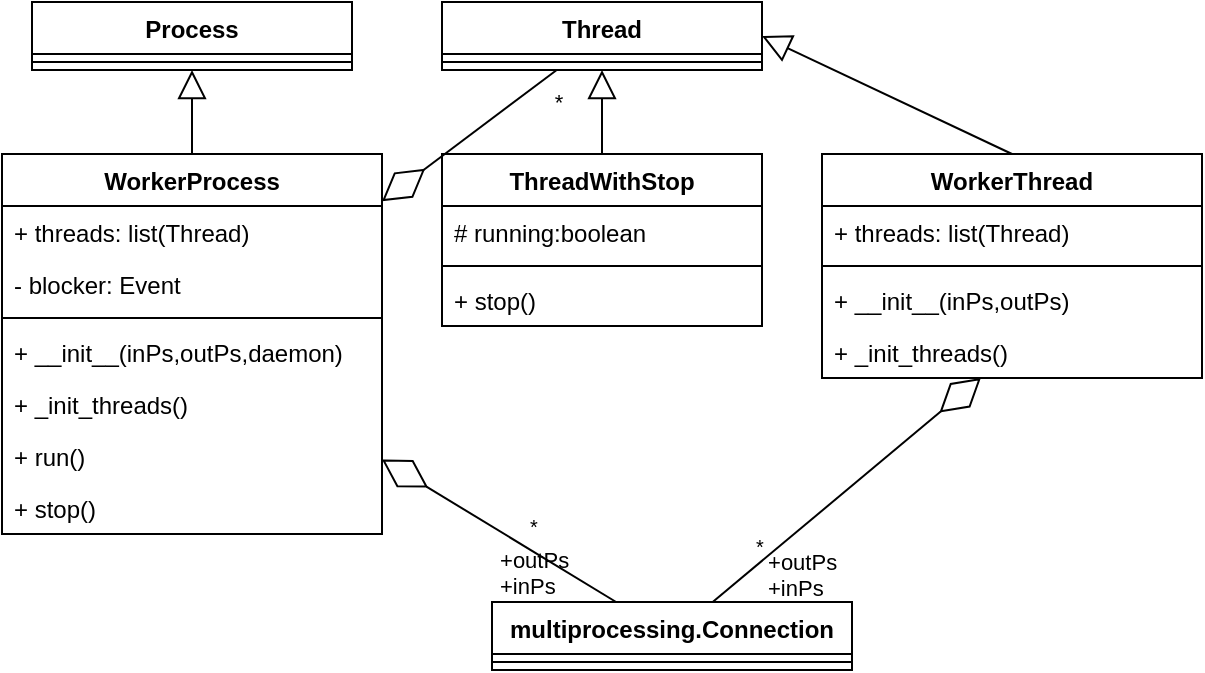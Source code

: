 <mxfile version="13.9.9" type="device" pages="6"><diagram id="7era4GQYOkdPVYRhMB5v" name="Templates"><mxGraphModel dx="1086" dy="966" grid="1" gridSize="10" guides="1" tooltips="1" connect="1" arrows="1" fold="1" page="1" pageScale="1" pageWidth="850" pageHeight="1100" math="0" shadow="0"><root><mxCell id="0"/><mxCell id="1" parent="0"/><mxCell id="ZJKGDdrTuH8vT-4E0nCk-1" value="WorkerProcess" style="swimlane;fontStyle=1;align=center;verticalAlign=top;childLayout=stackLayout;horizontal=1;startSize=26;horizontalStack=0;resizeParent=1;resizeParentMax=0;resizeLast=0;collapsible=1;marginBottom=0;" parent="1" vertex="1"><mxGeometry x="90" y="96" width="190" height="190" as="geometry"/></mxCell><mxCell id="ZJKGDdrTuH8vT-4E0nCk-6" value="+ threads: list(Thread)" style="text;strokeColor=none;fillColor=none;align=left;verticalAlign=top;spacingLeft=4;spacingRight=4;overflow=hidden;rotatable=0;points=[[0,0.5],[1,0.5]];portConstraint=eastwest;" parent="ZJKGDdrTuH8vT-4E0nCk-1" vertex="1"><mxGeometry y="26" width="190" height="26" as="geometry"/></mxCell><mxCell id="ZJKGDdrTuH8vT-4E0nCk-7" value="- blocker: Event" style="text;strokeColor=none;fillColor=none;align=left;verticalAlign=top;spacingLeft=4;spacingRight=4;overflow=hidden;rotatable=0;points=[[0,0.5],[1,0.5]];portConstraint=eastwest;" parent="ZJKGDdrTuH8vT-4E0nCk-1" vertex="1"><mxGeometry y="52" width="190" height="26" as="geometry"/></mxCell><mxCell id="ZJKGDdrTuH8vT-4E0nCk-3" value="" style="line;strokeWidth=1;fillColor=none;align=left;verticalAlign=middle;spacingTop=-1;spacingLeft=3;spacingRight=3;rotatable=0;labelPosition=right;points=[];portConstraint=eastwest;" parent="ZJKGDdrTuH8vT-4E0nCk-1" vertex="1"><mxGeometry y="78" width="190" height="8" as="geometry"/></mxCell><mxCell id="ZJKGDdrTuH8vT-4E0nCk-8" value="+ __init__(inPs,outPs,daemon)" style="text;strokeColor=none;fillColor=none;align=left;verticalAlign=top;spacingLeft=4;spacingRight=4;overflow=hidden;rotatable=0;points=[[0,0.5],[1,0.5]];portConstraint=eastwest;" parent="ZJKGDdrTuH8vT-4E0nCk-1" vertex="1"><mxGeometry y="86" width="190" height="26" as="geometry"/></mxCell><mxCell id="ZJKGDdrTuH8vT-4E0nCk-4" value="+ _init_threads()" style="text;strokeColor=none;fillColor=none;align=left;verticalAlign=top;spacingLeft=4;spacingRight=4;overflow=hidden;rotatable=0;points=[[0,0.5],[1,0.5]];portConstraint=eastwest;" parent="ZJKGDdrTuH8vT-4E0nCk-1" vertex="1"><mxGeometry y="112" width="190" height="26" as="geometry"/></mxCell><mxCell id="ZJKGDdrTuH8vT-4E0nCk-9" value="+ run()" style="text;strokeColor=none;fillColor=none;align=left;verticalAlign=top;spacingLeft=4;spacingRight=4;overflow=hidden;rotatable=0;points=[[0,0.5],[1,0.5]];portConstraint=eastwest;" parent="ZJKGDdrTuH8vT-4E0nCk-1" vertex="1"><mxGeometry y="138" width="190" height="26" as="geometry"/></mxCell><mxCell id="ZJKGDdrTuH8vT-4E0nCk-10" value="+ stop()" style="text;strokeColor=none;fillColor=none;align=left;verticalAlign=top;spacingLeft=4;spacingRight=4;overflow=hidden;rotatable=0;points=[[0,0.5],[1,0.5]];portConstraint=eastwest;" parent="ZJKGDdrTuH8vT-4E0nCk-1" vertex="1"><mxGeometry y="164" width="190" height="26" as="geometry"/></mxCell><mxCell id="ZJKGDdrTuH8vT-4E0nCk-11" value="Process" style="swimlane;fontStyle=1;align=center;verticalAlign=top;childLayout=stackLayout;horizontal=1;startSize=26;horizontalStack=0;resizeParent=1;resizeParentMax=0;resizeLast=0;collapsible=1;marginBottom=0;" parent="1" vertex="1"><mxGeometry x="105" y="20" width="160" height="34" as="geometry"/></mxCell><mxCell id="ZJKGDdrTuH8vT-4E0nCk-13" value="" style="line;strokeWidth=1;fillColor=none;align=left;verticalAlign=middle;spacingTop=-1;spacingLeft=3;spacingRight=3;rotatable=0;labelPosition=right;points=[];portConstraint=eastwest;" parent="ZJKGDdrTuH8vT-4E0nCk-11" vertex="1"><mxGeometry y="26" width="160" height="8" as="geometry"/></mxCell><mxCell id="ZJKGDdrTuH8vT-4E0nCk-15" value="" style="endArrow=block;endFill=0;endSize=12;html=1;entryX=0.5;entryY=1;entryDx=0;entryDy=0;" parent="1" source="ZJKGDdrTuH8vT-4E0nCk-1" target="ZJKGDdrTuH8vT-4E0nCk-11" edge="1"><mxGeometry width="160" relative="1" as="geometry"><mxPoint x="90" y="360" as="sourcePoint"/><mxPoint x="250" y="360" as="targetPoint"/></mxGeometry></mxCell><mxCell id="ZJKGDdrTuH8vT-4E0nCk-16" value="ThreadWithStop" style="swimlane;fontStyle=1;align=center;verticalAlign=top;childLayout=stackLayout;horizontal=1;startSize=26;horizontalStack=0;resizeParent=1;resizeParentMax=0;resizeLast=0;collapsible=1;marginBottom=0;" parent="1" vertex="1"><mxGeometry x="310" y="96" width="160" height="86" as="geometry"/></mxCell><mxCell id="ZJKGDdrTuH8vT-4E0nCk-17" value="# running:boolean" style="text;strokeColor=none;fillColor=none;align=left;verticalAlign=top;spacingLeft=4;spacingRight=4;overflow=hidden;rotatable=0;points=[[0,0.5],[1,0.5]];portConstraint=eastwest;" parent="ZJKGDdrTuH8vT-4E0nCk-16" vertex="1"><mxGeometry y="26" width="160" height="26" as="geometry"/></mxCell><mxCell id="ZJKGDdrTuH8vT-4E0nCk-18" value="" style="line;strokeWidth=1;fillColor=none;align=left;verticalAlign=middle;spacingTop=-1;spacingLeft=3;spacingRight=3;rotatable=0;labelPosition=right;points=[];portConstraint=eastwest;" parent="ZJKGDdrTuH8vT-4E0nCk-16" vertex="1"><mxGeometry y="52" width="160" height="8" as="geometry"/></mxCell><mxCell id="ZJKGDdrTuH8vT-4E0nCk-19" value="+ stop()" style="text;strokeColor=none;fillColor=none;align=left;verticalAlign=top;spacingLeft=4;spacingRight=4;overflow=hidden;rotatable=0;points=[[0,0.5],[1,0.5]];portConstraint=eastwest;" parent="ZJKGDdrTuH8vT-4E0nCk-16" vertex="1"><mxGeometry y="60" width="160" height="26" as="geometry"/></mxCell><mxCell id="ZJKGDdrTuH8vT-4E0nCk-20" value="Thread&#10;" style="swimlane;fontStyle=1;align=center;verticalAlign=top;childLayout=stackLayout;horizontal=1;startSize=26;horizontalStack=0;resizeParent=1;resizeParentMax=0;resizeLast=0;collapsible=1;marginBottom=0;" parent="1" vertex="1"><mxGeometry x="310" y="20" width="160" height="34" as="geometry"/></mxCell><mxCell id="ZJKGDdrTuH8vT-4E0nCk-21" value="" style="line;strokeWidth=1;fillColor=none;align=left;verticalAlign=middle;spacingTop=-1;spacingLeft=3;spacingRight=3;rotatable=0;labelPosition=right;points=[];portConstraint=eastwest;" parent="ZJKGDdrTuH8vT-4E0nCk-20" vertex="1"><mxGeometry y="26" width="160" height="8" as="geometry"/></mxCell><mxCell id="ZJKGDdrTuH8vT-4E0nCk-23" value="" style="endArrow=block;endFill=0;endSize=12;html=1;exitX=0.5;exitY=0;exitDx=0;exitDy=0;" parent="1" source="ZJKGDdrTuH8vT-4E0nCk-16" target="ZJKGDdrTuH8vT-4E0nCk-21" edge="1"><mxGeometry width="160" relative="1" as="geometry"><mxPoint x="90" y="360" as="sourcePoint"/><mxPoint x="250" y="360" as="targetPoint"/></mxGeometry></mxCell><mxCell id="ZJKGDdrTuH8vT-4E0nCk-29" value="WorkerThread" style="swimlane;fontStyle=1;align=center;verticalAlign=top;childLayout=stackLayout;horizontal=1;startSize=26;horizontalStack=0;resizeParent=1;resizeParentMax=0;resizeLast=0;collapsible=1;marginBottom=0;" parent="1" vertex="1"><mxGeometry x="500" y="96" width="190" height="112" as="geometry"/></mxCell><mxCell id="ZJKGDdrTuH8vT-4E0nCk-32" value="+ threads: list(Thread)" style="text;strokeColor=none;fillColor=none;align=left;verticalAlign=top;spacingLeft=4;spacingRight=4;overflow=hidden;rotatable=0;points=[[0,0.5],[1,0.5]];portConstraint=eastwest;" parent="ZJKGDdrTuH8vT-4E0nCk-29" vertex="1"><mxGeometry y="26" width="190" height="26" as="geometry"/></mxCell><mxCell id="ZJKGDdrTuH8vT-4E0nCk-34" value="" style="line;strokeWidth=1;fillColor=none;align=left;verticalAlign=middle;spacingTop=-1;spacingLeft=3;spacingRight=3;rotatable=0;labelPosition=right;points=[];portConstraint=eastwest;" parent="ZJKGDdrTuH8vT-4E0nCk-29" vertex="1"><mxGeometry y="52" width="190" height="8" as="geometry"/></mxCell><mxCell id="ZJKGDdrTuH8vT-4E0nCk-35" value="+ __init__(inPs,outPs)" style="text;strokeColor=none;fillColor=none;align=left;verticalAlign=top;spacingLeft=4;spacingRight=4;overflow=hidden;rotatable=0;points=[[0,0.5],[1,0.5]];portConstraint=eastwest;" parent="ZJKGDdrTuH8vT-4E0nCk-29" vertex="1"><mxGeometry y="60" width="190" height="26" as="geometry"/></mxCell><mxCell id="ZJKGDdrTuH8vT-4E0nCk-36" value="+ _init_threads()" style="text;strokeColor=none;fillColor=none;align=left;verticalAlign=top;spacingLeft=4;spacingRight=4;overflow=hidden;rotatable=0;points=[[0,0.5],[1,0.5]];portConstraint=eastwest;" parent="ZJKGDdrTuH8vT-4E0nCk-29" vertex="1"><mxGeometry y="86" width="190" height="26" as="geometry"/></mxCell><mxCell id="ZJKGDdrTuH8vT-4E0nCk-39" value="" style="endArrow=block;endFill=0;endSize=12;html=1;exitX=0.5;exitY=0;exitDx=0;exitDy=0;entryX=1;entryY=0.5;entryDx=0;entryDy=0;" parent="1" source="ZJKGDdrTuH8vT-4E0nCk-29" target="ZJKGDdrTuH8vT-4E0nCk-20" edge="1"><mxGeometry width="160" relative="1" as="geometry"><mxPoint x="400" y="106" as="sourcePoint"/><mxPoint x="390" y="60" as="targetPoint"/></mxGeometry></mxCell><mxCell id="SYbHhocc-UCsUFgN3z1a-1" value="multiprocessing.Connection" style="swimlane;fontStyle=1;align=center;verticalAlign=top;childLayout=stackLayout;horizontal=1;startSize=26;horizontalStack=0;resizeParent=1;resizeParentMax=0;resizeLast=0;collapsible=1;marginBottom=0;" parent="1" vertex="1"><mxGeometry x="335" y="320" width="180" height="34" as="geometry"/></mxCell><mxCell id="SYbHhocc-UCsUFgN3z1a-2" value="" style="line;strokeWidth=1;fillColor=none;align=left;verticalAlign=middle;spacingTop=-1;spacingLeft=3;spacingRight=3;rotatable=0;labelPosition=right;points=[];portConstraint=eastwest;" parent="SYbHhocc-UCsUFgN3z1a-1" vertex="1"><mxGeometry y="26" width="180" height="8" as="geometry"/></mxCell><mxCell id="SYbHhocc-UCsUFgN3z1a-3" value="&lt;div&gt;+&lt;span&gt;outPs&lt;/span&gt;&lt;/div&gt;&lt;div&gt;&lt;span&gt;+inPs&lt;/span&gt;&lt;br&gt;&lt;/div&gt;" style="endArrow=diamondThin;endFill=0;html=1;align=left;verticalAlign=top;labelBackgroundColor=none;endSize=24;startArrow=none;startFill=0;startSize=24;" parent="1" source="SYbHhocc-UCsUFgN3z1a-1" target="ZJKGDdrTuH8vT-4E0nCk-1" edge="1"><mxGeometry x="0.016" y="2" relative="1" as="geometry"><mxPoint x="424.5" y="310" as="sourcePoint"/><mxPoint x="279.5" y="247" as="targetPoint"/><mxPoint as="offset"/></mxGeometry></mxCell><mxCell id="SYbHhocc-UCsUFgN3z1a-4" value="&lt;div&gt;*&lt;br&gt;&lt;/div&gt;" style="resizable=0;html=1;align=left;verticalAlign=bottom;labelBackgroundColor=#ffffff;fontSize=10;" parent="SYbHhocc-UCsUFgN3z1a-3" connectable="0" vertex="1"><mxGeometry x="-1" relative="1" as="geometry"><mxPoint x="-45" y="-30" as="offset"/></mxGeometry></mxCell><mxCell id="za8mm51V2Nf12cIyrs5c-3" value="&lt;div&gt;+&lt;span&gt;outPs&lt;/span&gt;&lt;/div&gt;&lt;div&gt;&lt;span&gt;+inPs&lt;/span&gt;&lt;br&gt;&lt;/div&gt;" style="endArrow=diamondThin;endFill=0;html=1;align=left;verticalAlign=top;labelBackgroundColor=none;endSize=24;startArrow=none;startFill=0;startSize=24;" parent="1" source="SYbHhocc-UCsUFgN3z1a-1" target="ZJKGDdrTuH8vT-4E0nCk-36" edge="1"><mxGeometry x="-0.535" y="9" relative="1" as="geometry"><mxPoint x="595" y="493" as="sourcePoint"/><mxPoint x="450" y="430" as="targetPoint"/><mxPoint as="offset"/></mxGeometry></mxCell><mxCell id="za8mm51V2Nf12cIyrs5c-4" value="&lt;div&gt;*&lt;br&gt;&lt;/div&gt;" style="resizable=0;html=1;align=left;verticalAlign=bottom;labelBackgroundColor=none;fontSize=10;" parent="za8mm51V2Nf12cIyrs5c-3" connectable="0" vertex="1"><mxGeometry x="-1" relative="1" as="geometry"><mxPoint x="20" y="-20" as="offset"/></mxGeometry></mxCell><mxCell id="hw3L6kFmn0_4H-3ykgCJ-1" value="*" style="endArrow=diamondThin;endFill=0;endSize=24;html=1;labelBackgroundColor=none;" parent="1" source="ZJKGDdrTuH8vT-4E0nCk-20" target="ZJKGDdrTuH8vT-4E0nCk-1" edge="1"><mxGeometry x="-0.824" y="13" width="160" relative="1" as="geometry"><mxPoint x="90" y="370" as="sourcePoint"/><mxPoint x="250" y="370" as="targetPoint"/><mxPoint as="offset"/></mxGeometry></mxCell></root></mxGraphModel></diagram><diagram id="nHrgaxWcUKlWuRVZVAx3" name="SerialHandler"><mxGraphModel dx="1422" dy="780" grid="1" gridSize="10" guides="1" tooltips="1" connect="1" arrows="1" fold="1" page="1" pageScale="1" pageWidth="850" pageHeight="1100" math="0" shadow="0"><root><mxCell id="EE4EWjLFY6xSKcne4vFu-0"/><mxCell id="EE4EWjLFY6xSKcne4vFu-1" parent="EE4EWjLFY6xSKcne4vFu-0"/><mxCell id="EE4EWjLFY6xSKcne4vFu-2" value="SerialHandler" style="swimlane;fontStyle=1;align=center;verticalAlign=top;childLayout=stackLayout;horizontal=1;startSize=26;horizontalStack=0;resizeParent=1;resizeParentMax=0;resizeLast=0;collapsible=1;marginBottom=0;" parent="EE4EWjLFY6xSKcne4vFu-1" vertex="1"><mxGeometry x="40" y="129" width="160" height="112" as="geometry"/></mxCell><mxCell id="EE4EWjLFY6xSKcne4vFu-3" value="+ serialCom: serial.Serial" style="text;strokeColor=none;fillColor=none;align=left;verticalAlign=top;spacingLeft=4;spacingRight=4;overflow=hidden;rotatable=0;points=[[0,0.5],[1,0.5]];portConstraint=eastwest;" parent="EE4EWjLFY6xSKcne4vFu-2" vertex="1"><mxGeometry y="26" width="160" height="26" as="geometry"/></mxCell><mxCell id="EE4EWjLFY6xSKcne4vFu-4" value="" style="line;strokeWidth=1;fillColor=none;align=left;verticalAlign=middle;spacingTop=-1;spacingLeft=3;spacingRight=3;rotatable=0;labelPosition=right;points=[];portConstraint=eastwest;" parent="EE4EWjLFY6xSKcne4vFu-2" vertex="1"><mxGeometry y="52" width="160" height="8" as="geometry"/></mxCell><mxCell id="GmjlD_TD7iWjGqgvbTfd-0" value="+ __init__(inPs,OutPs)" style="text;strokeColor=none;fillColor=none;align=left;verticalAlign=top;spacingLeft=4;spacingRight=4;overflow=hidden;rotatable=0;points=[[0,0.5],[1,0.5]];portConstraint=eastwest;labelBackgroundColor=none;" parent="EE4EWjLFY6xSKcne4vFu-2" vertex="1"><mxGeometry y="60" width="160" height="26" as="geometry"/></mxCell><mxCell id="EE4EWjLFY6xSKcne4vFu-5" value="+ _init_threads()" style="text;strokeColor=none;fillColor=none;align=left;verticalAlign=top;spacingLeft=4;spacingRight=4;overflow=hidden;rotatable=0;points=[[0,0.5],[1,0.5]];portConstraint=eastwest;" parent="EE4EWjLFY6xSKcne4vFu-2" vertex="1"><mxGeometry y="86" width="160" height="26" as="geometry"/></mxCell><mxCell id="EE4EWjLFY6xSKcne4vFu-6" value="WorkerProcess" style="swimlane;fontStyle=1;align=center;verticalAlign=top;childLayout=stackLayout;horizontal=1;startSize=26;horizontalStack=0;resizeParent=1;resizeParentMax=0;resizeLast=0;collapsible=1;marginBottom=0;" parent="EE4EWjLFY6xSKcne4vFu-1" vertex="1"><mxGeometry x="40" y="39" width="160" height="34" as="geometry"/></mxCell><mxCell id="EE4EWjLFY6xSKcne4vFu-8" value="" style="line;strokeWidth=1;fillColor=none;align=left;verticalAlign=middle;spacingTop=-1;spacingLeft=3;spacingRight=3;rotatable=0;labelPosition=right;points=[];portConstraint=eastwest;" parent="EE4EWjLFY6xSKcne4vFu-6" vertex="1"><mxGeometry y="26" width="160" height="8" as="geometry"/></mxCell><mxCell id="EE4EWjLFY6xSKcne4vFu-10" value="" style="endArrow=block;endFill=0;endSize=12;html=1;exitX=0.5;exitY=0;exitDx=0;exitDy=0;entryX=0.5;entryY=1;entryDx=0;entryDy=0;" parent="EE4EWjLFY6xSKcne4vFu-1" source="EE4EWjLFY6xSKcne4vFu-2" target="EE4EWjLFY6xSKcne4vFu-6" edge="1"><mxGeometry width="160" relative="1" as="geometry"><mxPoint x="40" y="270" as="sourcePoint"/><mxPoint x="200" y="270" as="targetPoint"/></mxGeometry></mxCell><mxCell id="EE4EWjLFY6xSKcne4vFu-11" value="FileHandler" style="swimlane;fontStyle=1;align=center;verticalAlign=top;childLayout=stackLayout;horizontal=1;startSize=26;horizontalStack=0;resizeParent=1;resizeParentMax=0;resizeLast=0;collapsible=1;marginBottom=0;" parent="EE4EWjLFY6xSKcne4vFu-1" vertex="1"><mxGeometry x="40" y="294" width="160" height="164" as="geometry"/></mxCell><mxCell id="EE4EWjLFY6xSKcne4vFu-12" value="+ outFile: text file" style="text;strokeColor=none;fillColor=none;align=left;verticalAlign=top;spacingLeft=4;spacingRight=4;overflow=hidden;rotatable=0;points=[[0,0.5],[1,0.5]];portConstraint=eastwest;" parent="EE4EWjLFY6xSKcne4vFu-11" vertex="1"><mxGeometry y="26" width="160" height="26" as="geometry"/></mxCell><mxCell id="EE4EWjLFY6xSKcne4vFu-15" value="+ lock: Lock" style="text;strokeColor=none;fillColor=none;align=left;verticalAlign=top;spacingLeft=4;spacingRight=4;overflow=hidden;rotatable=0;points=[[0,0.5],[1,0.5]];portConstraint=eastwest;" parent="EE4EWjLFY6xSKcne4vFu-11" vertex="1"><mxGeometry y="52" width="160" height="26" as="geometry"/></mxCell><mxCell id="EE4EWjLFY6xSKcne4vFu-13" value="" style="line;strokeWidth=1;fillColor=none;align=left;verticalAlign=middle;spacingTop=-1;spacingLeft=3;spacingRight=3;rotatable=0;labelPosition=right;points=[];portConstraint=eastwest;" parent="EE4EWjLFY6xSKcne4vFu-11" vertex="1"><mxGeometry y="78" width="160" height="8" as="geometry"/></mxCell><mxCell id="GmjlD_TD7iWjGqgvbTfd-3" value="+__init__(fileName)" style="text;strokeColor=none;fillColor=none;align=left;verticalAlign=top;spacingLeft=4;spacingRight=4;overflow=hidden;rotatable=0;points=[[0,0.5],[1,0.5]];portConstraint=eastwest;labelBackgroundColor=none;" parent="EE4EWjLFY6xSKcne4vFu-11" vertex="1"><mxGeometry y="86" width="160" height="26" as="geometry"/></mxCell><mxCell id="EE4EWjLFY6xSKcne4vFu-14" value="+ write(str)" style="text;strokeColor=none;fillColor=none;align=left;verticalAlign=top;spacingLeft=4;spacingRight=4;overflow=hidden;rotatable=0;points=[[0,0.5],[1,0.5]];portConstraint=eastwest;" parent="EE4EWjLFY6xSKcne4vFu-11" vertex="1"><mxGeometry y="112" width="160" height="26" as="geometry"/></mxCell><mxCell id="EE4EWjLFY6xSKcne4vFu-16" value="+ close()" style="text;strokeColor=none;fillColor=none;align=left;verticalAlign=top;spacingLeft=4;spacingRight=4;overflow=hidden;rotatable=0;points=[[0,0.5],[1,0.5]];portConstraint=eastwest;" parent="EE4EWjLFY6xSKcne4vFu-11" vertex="1"><mxGeometry y="138" width="160" height="26" as="geometry"/></mxCell><mxCell id="EE4EWjLFY6xSKcne4vFu-17" value="+historyFile" style="endArrow=none;endFill=0;endSize=24;html=1;exitX=0.5;exitY=1;exitDx=0;exitDy=0;labelPosition=right;verticalLabelPosition=bottom;align=left;verticalAlign=top;startArrow=diamondThin;startFill=1;startSize=24;" parent="EE4EWjLFY6xSKcne4vFu-1" source="EE4EWjLFY6xSKcne4vFu-2" target="EE4EWjLFY6xSKcne4vFu-11" edge="1"><mxGeometry x="0.094" width="160" relative="1" as="geometry"><mxPoint x="40" y="440" as="sourcePoint"/><mxPoint x="200" y="440" as="targetPoint"/><mxPoint as="offset"/></mxGeometry></mxCell><mxCell id="EE4EWjLFY6xSKcne4vFu-18" value="ReadThread" style="swimlane;fontStyle=1;align=center;verticalAlign=top;childLayout=stackLayout;horizontal=1;startSize=26;horizontalStack=0;resizeParent=1;resizeParentMax=0;resizeLast=0;collapsible=1;marginBottom=0;" parent="EE4EWjLFY6xSKcne4vFu-1" vertex="1"><mxGeometry x="402.5" y="39" width="225" height="320" as="geometry"/></mxCell><mxCell id="EE4EWjLFY6xSKcne4vFu-19" value="+serialCom: serial.Serial" style="text;strokeColor=none;fillColor=none;align=left;verticalAlign=top;spacingLeft=4;spacingRight=4;overflow=hidden;rotatable=0;points=[[0,0.5],[1,0.5]];portConstraint=eastwest;" parent="EE4EWjLFY6xSKcne4vFu-18" vertex="1"><mxGeometry y="26" width="225" height="26" as="geometry"/></mxCell><mxCell id="EE4EWjLFY6xSKcne4vFu-47" value="+ buff: string" style="text;strokeColor=none;fillColor=none;align=left;verticalAlign=top;spacingLeft=4;spacingRight=4;overflow=hidden;rotatable=0;points=[[0,0.5],[1,0.5]];portConstraint=eastwest;" parent="EE4EWjLFY6xSKcne4vFu-18" vertex="1"><mxGeometry y="52" width="225" height="26" as="geometry"/></mxCell><mxCell id="EE4EWjLFY6xSKcne4vFu-48" value="+ buff: string" style="text;strokeColor=none;fillColor=none;align=left;verticalAlign=top;spacingLeft=4;spacingRight=4;overflow=hidden;rotatable=0;points=[[0,0.5],[1,0.5]];portConstraint=eastwest;" parent="EE4EWjLFY6xSKcne4vFu-18" vertex="1"><mxGeometry y="78" width="225" height="26" as="geometry"/></mxCell><mxCell id="EE4EWjLFY6xSKcne4vFu-40" value="+ buff: string" style="text;strokeColor=none;fillColor=none;align=left;verticalAlign=top;spacingLeft=4;spacingRight=4;overflow=hidden;rotatable=0;points=[[0,0.5],[1,0.5]];portConstraint=eastwest;" parent="EE4EWjLFY6xSKcne4vFu-18" vertex="1"><mxGeometry y="104" width="225" height="26" as="geometry"/></mxCell><mxCell id="EE4EWjLFY6xSKcne4vFu-41" value="+ isReponse: boolean" style="text;strokeColor=none;fillColor=none;align=left;verticalAlign=top;spacingLeft=4;spacingRight=4;overflow=hidden;rotatable=0;points=[[0,0.5],[1,0.5]];portConstraint=eastwest;" parent="EE4EWjLFY6xSKcne4vFu-18" vertex="1"><mxGeometry y="130" width="225" height="26" as="geometry"/></mxCell><mxCell id="EE4EWjLFY6xSKcne4vFu-42" value="- subscribers: dict" style="text;strokeColor=none;fillColor=none;align=left;verticalAlign=top;spacingLeft=4;spacingRight=4;overflow=hidden;rotatable=0;points=[[0,0.5],[1,0.5]];portConstraint=eastwest;" parent="EE4EWjLFY6xSKcne4vFu-18" vertex="1"><mxGeometry y="156" width="225" height="26" as="geometry"/></mxCell><mxCell id="EE4EWjLFY6xSKcne4vFu-20" value="" style="line;strokeWidth=1;fillColor=none;align=left;verticalAlign=middle;spacingTop=-1;spacingLeft=3;spacingRight=3;rotatable=0;labelPosition=right;points=[];portConstraint=eastwest;" parent="EE4EWjLFY6xSKcne4vFu-18" vertex="1"><mxGeometry y="182" width="225" height="8" as="geometry"/></mxCell><mxCell id="GmjlD_TD7iWjGqgvbTfd-1" value="+ __init__(serialCom,logfile)" style="text;strokeColor=none;fillColor=none;align=left;verticalAlign=top;spacingLeft=4;spacingRight=4;overflow=hidden;rotatable=0;points=[[0,0.5],[1,0.5]];portConstraint=eastwest;labelBackgroundColor=none;" parent="EE4EWjLFY6xSKcne4vFu-18" vertex="1"><mxGeometry y="190" width="225" height="26" as="geometry"/></mxCell><mxCell id="EE4EWjLFY6xSKcne4vFu-21" value="+ run()" style="text;strokeColor=none;fillColor=none;align=left;verticalAlign=top;spacingLeft=4;spacingRight=4;overflow=hidden;rotatable=0;points=[[0,0.5],[1,0.5]];portConstraint=eastwest;" parent="EE4EWjLFY6xSKcne4vFu-18" vertex="1"><mxGeometry y="216" width="225" height="26" as="geometry"/></mxCell><mxCell id="EE4EWjLFY6xSKcne4vFu-43" value="+ subscribe(key,outP)" style="text;strokeColor=none;fillColor=none;align=left;verticalAlign=top;spacingLeft=4;spacingRight=4;overflow=hidden;rotatable=0;points=[[0,0.5],[1,0.5]];portConstraint=eastwest;" parent="EE4EWjLFY6xSKcne4vFu-18" vertex="1"><mxGeometry y="242" width="225" height="26" as="geometry"/></mxCell><mxCell id="EE4EWjLFY6xSKcne4vFu-44" value="+ unsubscibe(key,outP)" style="text;strokeColor=none;fillColor=none;align=left;verticalAlign=top;spacingLeft=4;spacingRight=4;overflow=hidden;rotatable=0;points=[[0,0.5],[1,0.5]];portConstraint=eastwest;" parent="EE4EWjLFY6xSKcne4vFu-18" vertex="1"><mxGeometry y="268" width="225" height="26" as="geometry"/></mxCell><mxCell id="EE4EWjLFY6xSKcne4vFu-46" value="- checkSubscriber(response)" style="text;strokeColor=none;fillColor=none;align=left;verticalAlign=top;spacingLeft=4;spacingRight=4;overflow=hidden;rotatable=0;points=[[0,0.5],[1,0.5]];portConstraint=eastwest;" parent="EE4EWjLFY6xSKcne4vFu-18" vertex="1"><mxGeometry y="294" width="225" height="26" as="geometry"/></mxCell><mxCell id="EE4EWjLFY6xSKcne4vFu-22" value="WriteThread" style="swimlane;fontStyle=1;align=center;verticalAlign=top;childLayout=stackLayout;horizontal=1;startSize=26;horizontalStack=0;resizeParent=1;resizeParentMax=0;resizeLast=0;collapsible=1;marginBottom=0;" parent="EE4EWjLFY6xSKcne4vFu-1" vertex="1"><mxGeometry x="289" y="387" width="230" height="138" as="geometry"/></mxCell><mxCell id="EE4EWjLFY6xSKcne4vFu-23" value="+ inP: multiprocessing.Connection" style="text;strokeColor=none;fillColor=none;align=left;verticalAlign=top;spacingLeft=4;spacingRight=4;overflow=hidden;rotatable=0;points=[[0,0.5],[1,0.5]];portConstraint=eastwest;" parent="EE4EWjLFY6xSKcne4vFu-22" vertex="1"><mxGeometry y="26" width="230" height="26" as="geometry"/></mxCell><mxCell id="EE4EWjLFY6xSKcne4vFu-37" value="+ serialCom: serial.Serial" style="text;strokeColor=none;fillColor=none;align=left;verticalAlign=top;spacingLeft=4;spacingRight=4;overflow=hidden;rotatable=0;points=[[0,0.5],[1,0.5]];portConstraint=eastwest;" parent="EE4EWjLFY6xSKcne4vFu-22" vertex="1"><mxGeometry y="52" width="230" height="26" as="geometry"/></mxCell><mxCell id="EE4EWjLFY6xSKcne4vFu-24" value="" style="line;strokeWidth=1;fillColor=none;align=left;verticalAlign=middle;spacingTop=-1;spacingLeft=3;spacingRight=3;rotatable=0;labelPosition=right;points=[];portConstraint=eastwest;" parent="EE4EWjLFY6xSKcne4vFu-22" vertex="1"><mxGeometry y="78" width="230" height="8" as="geometry"/></mxCell><mxCell id="GmjlD_TD7iWjGqgvbTfd-2" value="+ __init__(inP,serialCom,logFile)" style="text;strokeColor=none;fillColor=none;align=left;verticalAlign=top;spacingLeft=4;spacingRight=4;overflow=hidden;rotatable=0;points=[[0,0.5],[1,0.5]];portConstraint=eastwest;labelBackgroundColor=none;" parent="EE4EWjLFY6xSKcne4vFu-22" vertex="1"><mxGeometry y="86" width="230" height="26" as="geometry"/></mxCell><mxCell id="EE4EWjLFY6xSKcne4vFu-25" value="+ run()" style="text;strokeColor=none;fillColor=none;align=left;verticalAlign=top;spacingLeft=4;spacingRight=4;overflow=hidden;rotatable=0;points=[[0,0.5],[1,0.5]];portConstraint=eastwest;" parent="EE4EWjLFY6xSKcne4vFu-22" vertex="1"><mxGeometry y="112" width="230" height="26" as="geometry"/></mxCell><mxCell id="EE4EWjLFY6xSKcne4vFu-26" value="Thread" style="swimlane;fontStyle=1;align=center;verticalAlign=top;childLayout=stackLayout;horizontal=1;startSize=26;horizontalStack=0;resizeParent=1;resizeParentMax=0;resizeLast=0;collapsible=1;marginBottom=0;" parent="EE4EWjLFY6xSKcne4vFu-1" vertex="1"><mxGeometry x="560" y="387" width="160" height="34" as="geometry"/></mxCell><mxCell id="EE4EWjLFY6xSKcne4vFu-28" value="" style="line;strokeWidth=1;fillColor=none;align=left;verticalAlign=middle;spacingTop=-1;spacingLeft=3;spacingRight=3;rotatable=0;labelPosition=right;points=[];portConstraint=eastwest;" parent="EE4EWjLFY6xSKcne4vFu-26" vertex="1"><mxGeometry y="26" width="160" height="8" as="geometry"/></mxCell><mxCell id="EE4EWjLFY6xSKcne4vFu-31" value="+logFile" style="endArrow=none;endFill=0;endSize=24;html=1;exitX=-0.004;exitY=0.923;exitDx=0;exitDy=0;labelPosition=right;verticalLabelPosition=bottom;align=left;verticalAlign=top;exitPerimeter=0;startArrow=diamondThin;startFill=0;startSize=24;" parent="EE4EWjLFY6xSKcne4vFu-1" source="EE4EWjLFY6xSKcne4vFu-23" target="EE4EWjLFY6xSKcne4vFu-11" edge="1"><mxGeometry x="0.717" y="-1" width="160" relative="1" as="geometry"><mxPoint x="40" y="440" as="sourcePoint"/><mxPoint x="240" y="370" as="targetPoint"/><mxPoint as="offset"/></mxGeometry></mxCell><mxCell id="EE4EWjLFY6xSKcne4vFu-32" value="MessageConverter" style="swimlane;fontStyle=1;align=center;verticalAlign=top;childLayout=stackLayout;horizontal=1;startSize=26;horizontalStack=0;resizeParent=1;resizeParentMax=0;resizeLast=0;collapsible=1;marginBottom=0;" parent="EE4EWjLFY6xSKcne4vFu-1" vertex="1"><mxGeometry x="627.5" y="446" width="160" height="86" as="geometry"/></mxCell><mxCell id="EE4EWjLFY6xSKcne4vFu-33" value="+ field: type" style="text;strokeColor=none;fillColor=none;align=left;verticalAlign=top;spacingLeft=4;spacingRight=4;overflow=hidden;rotatable=0;points=[[0,0.5],[1,0.5]];portConstraint=eastwest;" parent="EE4EWjLFY6xSKcne4vFu-32" vertex="1"><mxGeometry y="26" width="160" height="26" as="geometry"/></mxCell><mxCell id="EE4EWjLFY6xSKcne4vFu-34" value="" style="line;strokeWidth=1;fillColor=none;align=left;verticalAlign=middle;spacingTop=-1;spacingLeft=3;spacingRight=3;rotatable=0;labelPosition=right;points=[];portConstraint=eastwest;" parent="EE4EWjLFY6xSKcne4vFu-32" vertex="1"><mxGeometry y="52" width="160" height="8" as="geometry"/></mxCell><mxCell id="EE4EWjLFY6xSKcne4vFu-35" value="+ method(type): type" style="text;strokeColor=none;fillColor=none;align=left;verticalAlign=top;spacingLeft=4;spacingRight=4;overflow=hidden;rotatable=0;points=[[0,0.5],[1,0.5]];portConstraint=eastwest;" parent="EE4EWjLFY6xSKcne4vFu-32" vertex="1"><mxGeometry y="60" width="160" height="26" as="geometry"/></mxCell><mxCell id="EE4EWjLFY6xSKcne4vFu-36" value="&lt;div&gt;+messageCon&lt;/div&gt;" style="endArrow=none;endFill=0;endSize=24;html=1;labelPosition=right;verticalLabelPosition=bottom;align=left;verticalAlign=top;startArrow=diamondThin;startFill=1;startSize=24;" parent="EE4EWjLFY6xSKcne4vFu-1" source="EE4EWjLFY6xSKcne4vFu-22" target="EE4EWjLFY6xSKcne4vFu-32" edge="1"><mxGeometry x="-0.412" y="-8" width="160" relative="1" as="geometry"><mxPoint x="144.5" y="440" as="sourcePoint"/><mxPoint x="304.5" y="440" as="targetPoint"/><mxPoint as="offset"/></mxGeometry></mxCell><mxCell id="EE4EWjLFY6xSKcne4vFu-38" value="&amp;nbsp;" style="text;html=1;resizable=0;points=[];autosize=1;align=left;verticalAlign=top;spacingTop=-4;" parent="EE4EWjLFY6xSKcne4vFu-1" vertex="1"><mxGeometry x="607.5" y="446" width="20" height="20" as="geometry"/></mxCell><mxCell id="EE4EWjLFY6xSKcne4vFu-39" value="+logFile" style="endArrow=none;endFill=0;endSize=24;html=1;labelPosition=right;verticalLabelPosition=bottom;align=left;verticalAlign=top;entryX=1;entryY=0.5;entryDx=0;entryDy=0;startArrow=diamondThin;startFill=0;startSize=24;" parent="EE4EWjLFY6xSKcne4vFu-1" source="EE4EWjLFY6xSKcne4vFu-18" target="EE4EWjLFY6xSKcne4vFu-12" edge="1"><mxGeometry x="0.865" y="-11" width="160" relative="1" as="geometry"><mxPoint x="289.08" y="246.998" as="sourcePoint"/><mxPoint x="210" y="391" as="targetPoint"/><mxPoint as="offset"/></mxGeometry></mxCell><mxCell id="EE4EWjLFY6xSKcne4vFu-50" value="" style="endArrow=block;endFill=0;endSize=12;html=1;" parent="EE4EWjLFY6xSKcne4vFu-1" source="EE4EWjLFY6xSKcne4vFu-18" target="EE4EWjLFY6xSKcne4vFu-26" edge="1"><mxGeometry width="160" relative="1" as="geometry"><mxPoint x="144.5" y="620" as="sourcePoint"/><mxPoint x="680" y="110" as="targetPoint"/></mxGeometry></mxCell><mxCell id="EE4EWjLFY6xSKcne4vFu-52" value="" style="endArrow=block;endFill=0;endSize=12;html=1;" parent="EE4EWjLFY6xSKcne4vFu-1" source="EE4EWjLFY6xSKcne4vFu-22" target="EE4EWjLFY6xSKcne4vFu-26" edge="1"><mxGeometry width="160" relative="1" as="geometry"><mxPoint x="144.5" y="620" as="sourcePoint"/><mxPoint x="730" y="120" as="targetPoint"/></mxGeometry></mxCell><mxCell id="44TkCoNyxGpBFNin7Wse-0" value="multiprocessing.Connection" style="swimlane;fontStyle=1;align=center;verticalAlign=top;childLayout=stackLayout;horizontal=1;startSize=26;horizontalStack=0;resizeParent=1;resizeParentMax=0;resizeLast=0;collapsible=1;marginBottom=0;" parent="EE4EWjLFY6xSKcne4vFu-1" vertex="1"><mxGeometry x="211.5" y="39" width="180" height="34" as="geometry"/></mxCell><mxCell id="44TkCoNyxGpBFNin7Wse-2" value="" style="line;strokeWidth=1;fillColor=none;align=left;verticalAlign=middle;spacingTop=-1;spacingLeft=3;spacingRight=3;rotatable=0;labelPosition=right;points=[];portConstraint=eastwest;" parent="44TkCoNyxGpBFNin7Wse-0" vertex="1"><mxGeometry y="26" width="180" height="8" as="geometry"/></mxCell><mxCell id="44TkCoNyxGpBFNin7Wse-11" value="" style="endArrow=open;endFill=1;endSize=12;html=1;" parent="EE4EWjLFY6xSKcne4vFu-1" source="EE4EWjLFY6xSKcne4vFu-18" target="44TkCoNyxGpBFNin7Wse-0" edge="1"><mxGeometry width="160" relative="1" as="geometry"><mxPoint x="210" y="239" as="sourcePoint"/><mxPoint x="330" y="190" as="targetPoint"/></mxGeometry></mxCell><mxCell id="44TkCoNyxGpBFNin7Wse-12" value="" style="endArrow=open;endFill=1;endSize=12;html=1;" parent="EE4EWjLFY6xSKcne4vFu-1" source="EE4EWjLFY6xSKcne4vFu-22" target="44TkCoNyxGpBFNin7Wse-0" edge="1"><mxGeometry width="160" relative="1" as="geometry"><mxPoint x="40" y="620" as="sourcePoint"/><mxPoint x="200" y="620" as="targetPoint"/></mxGeometry></mxCell><mxCell id="hgID6UsaNZn51ljynAEU-2" value="&lt;div&gt;+&lt;span&gt;outPs&lt;/span&gt;&lt;/div&gt;&lt;div&gt;&lt;span&gt;+inPs&lt;/span&gt;&lt;br&gt;&lt;/div&gt;" style="endArrow=diamondThin;endFill=0;html=1;align=left;verticalAlign=top;labelBackgroundColor=none;endSize=24;startArrow=none;startFill=0;startSize=24;" parent="EE4EWjLFY6xSKcne4vFu-1" source="44TkCoNyxGpBFNin7Wse-0" target="EE4EWjLFY6xSKcne4vFu-2" edge="1"><mxGeometry x="-0.22" y="-6" relative="1" as="geometry"><mxPoint x="166" y="563.012" as="sourcePoint"/><mxPoint x="165.96" y="490" as="targetPoint"/><mxPoint as="offset"/></mxGeometry></mxCell><mxCell id="hgID6UsaNZn51ljynAEU-3" value="&lt;div&gt;*&lt;br&gt;&lt;/div&gt;" style="resizable=0;html=1;align=left;verticalAlign=bottom;labelBackgroundColor=none;fontSize=10;" parent="hgID6UsaNZn51ljynAEU-2" connectable="0" vertex="1"><mxGeometry x="-1" relative="1" as="geometry"><mxPoint x="-37.5" y="27" as="offset"/></mxGeometry></mxCell><mxCell id="anQUGG-ho3H3yTK9DmSI-4" value="1" style="endArrow=diamondThin;endFill=1;endSize=24;html=1;labelBackgroundColor=none;" parent="EE4EWjLFY6xSKcne4vFu-1" source="EE4EWjLFY6xSKcne4vFu-18" target="EE4EWjLFY6xSKcne4vFu-2" edge="1"><mxGeometry x="-0.877" width="160" relative="1" as="geometry"><mxPoint x="40" y="560" as="sourcePoint"/><mxPoint x="200" y="560" as="targetPoint"/><mxPoint as="offset"/></mxGeometry></mxCell><mxCell id="anQUGG-ho3H3yTK9DmSI-5" value="1" style="endArrow=diamondThin;endFill=1;endSize=24;html=1;labelBackgroundColor=none;" parent="EE4EWjLFY6xSKcne4vFu-1" source="EE4EWjLFY6xSKcne4vFu-22" target="EE4EWjLFY6xSKcne4vFu-2" edge="1"><mxGeometry x="-0.877" y="-11" width="160" relative="1" as="geometry"><mxPoint x="40" y="560" as="sourcePoint"/><mxPoint x="200" y="560" as="targetPoint"/><mxPoint as="offset"/></mxGeometry></mxCell></root></mxGraphModel></diagram><diagram id="oq_JUGVzmni2atyG8kpz" name="CameraProcess"><mxGraphModel dx="1422" dy="780" grid="1" gridSize="10" guides="1" tooltips="1" connect="1" arrows="1" fold="1" page="1" pageScale="1" pageWidth="850" pageHeight="1100" math="0" shadow="0"><root><mxCell id="Bdgf6NvdYp58yKLVOaXh-0"/><mxCell id="Bdgf6NvdYp58yKLVOaXh-1" parent="Bdgf6NvdYp58yKLVOaXh-0"/><mxCell id="Bdgf6NvdYp58yKLVOaXh-2" value="CameraProcess" style="swimlane;fontStyle=1;align=center;verticalAlign=top;childLayout=stackLayout;horizontal=1;startSize=26;horizontalStack=0;resizeParent=1;resizeParentMax=0;resizeLast=0;collapsible=1;marginBottom=0;" parent="Bdgf6NvdYp58yKLVOaXh-1" vertex="1"><mxGeometry x="30" y="105" width="160" height="86" as="geometry"/></mxCell><mxCell id="Bdgf6NvdYp58yKLVOaXh-4" value="" style="line;strokeWidth=1;fillColor=none;align=left;verticalAlign=middle;spacingTop=-1;spacingLeft=3;spacingRight=3;rotatable=0;labelPosition=right;points=[];portConstraint=eastwest;" parent="Bdgf6NvdYp58yKLVOaXh-2" vertex="1"><mxGeometry y="26" width="160" height="8" as="geometry"/></mxCell><mxCell id="wgJNfnOnC3MtF08HBUZB-1" value="+ __init__(inPs,outPs)" style="text;strokeColor=none;fillColor=none;align=left;verticalAlign=top;spacingLeft=4;spacingRight=4;overflow=hidden;rotatable=0;points=[[0,0.5],[1,0.5]];portConstraint=eastwest;labelBackgroundColor=none;" parent="Bdgf6NvdYp58yKLVOaXh-2" vertex="1"><mxGeometry y="34" width="160" height="26" as="geometry"/></mxCell><mxCell id="Bdgf6NvdYp58yKLVOaXh-5" value="+_init_threads()" style="text;strokeColor=none;fillColor=none;align=left;verticalAlign=top;spacingLeft=4;spacingRight=4;overflow=hidden;rotatable=0;points=[[0,0.5],[1,0.5]];portConstraint=eastwest;" parent="Bdgf6NvdYp58yKLVOaXh-2" vertex="1"><mxGeometry y="60" width="160" height="26" as="geometry"/></mxCell><mxCell id="ZfgejH_oatEeapPqE81D-0" value="WorkerProcess" style="swimlane;fontStyle=1;align=center;verticalAlign=top;childLayout=stackLayout;horizontal=1;startSize=26;horizontalStack=0;resizeParent=1;resizeParentMax=0;resizeLast=0;collapsible=1;marginBottom=0;" parent="Bdgf6NvdYp58yKLVOaXh-1" vertex="1"><mxGeometry x="30" y="38" width="160" height="34" as="geometry"/></mxCell><mxCell id="ZfgejH_oatEeapPqE81D-1" value="" style="line;strokeWidth=1;fillColor=none;align=left;verticalAlign=middle;spacingTop=-1;spacingLeft=3;spacingRight=3;rotatable=0;labelPosition=right;points=[];portConstraint=eastwest;" parent="ZfgejH_oatEeapPqE81D-0" vertex="1"><mxGeometry y="26" width="160" height="8" as="geometry"/></mxCell><mxCell id="IYMOL7zKQAUDQGLJ0KRa-0" value="multiprocessing.Connection" style="swimlane;fontStyle=1;align=center;verticalAlign=top;childLayout=stackLayout;horizontal=1;startSize=26;horizontalStack=0;resizeParent=1;resizeParentMax=0;resizeLast=0;collapsible=1;marginBottom=0;" parent="Bdgf6NvdYp58yKLVOaXh-1" vertex="1"><mxGeometry x="20" y="317" width="180" height="34" as="geometry"/></mxCell><mxCell id="IYMOL7zKQAUDQGLJ0KRa-1" value="" style="line;strokeWidth=1;fillColor=none;align=left;verticalAlign=middle;spacingTop=-1;spacingLeft=3;spacingRight=3;rotatable=0;labelPosition=right;points=[];portConstraint=eastwest;" parent="IYMOL7zKQAUDQGLJ0KRa-0" vertex="1"><mxGeometry y="26" width="180" height="8" as="geometry"/></mxCell><mxCell id="IYMOL7zKQAUDQGLJ0KRa-2" value="" style="endArrow=block;endFill=0;endSize=12;html=1;exitX=0.5;exitY=0;exitDx=0;exitDy=0;entryX=0.5;entryY=1;entryDx=0;entryDy=0;" parent="Bdgf6NvdYp58yKLVOaXh-1" source="Bdgf6NvdYp58yKLVOaXh-2" target="ZfgejH_oatEeapPqE81D-0" edge="1"><mxGeometry width="160" relative="1" as="geometry"><mxPoint x="30" y="250" as="sourcePoint"/><mxPoint x="190" y="250" as="targetPoint"/></mxGeometry></mxCell><mxCell id="Guq9xILeaw0V2ceIheMr-0" value="ThreadWithStop" style="swimlane;fontStyle=1;align=center;verticalAlign=top;childLayout=stackLayout;horizontal=1;startSize=26;horizontalStack=0;resizeParent=1;resizeParentMax=0;resizeLast=0;collapsible=1;marginBottom=0;" parent="Bdgf6NvdYp58yKLVOaXh-1" vertex="1"><mxGeometry x="250" y="38" width="160" height="86" as="geometry"/></mxCell><mxCell id="Guq9xILeaw0V2ceIheMr-1" value="# running:boolean" style="text;strokeColor=none;fillColor=none;align=left;verticalAlign=top;spacingLeft=4;spacingRight=4;overflow=hidden;rotatable=0;points=[[0,0.5],[1,0.5]];portConstraint=eastwest;" parent="Guq9xILeaw0V2ceIheMr-0" vertex="1"><mxGeometry y="26" width="160" height="26" as="geometry"/></mxCell><mxCell id="Guq9xILeaw0V2ceIheMr-2" value="" style="line;strokeWidth=1;fillColor=none;align=left;verticalAlign=middle;spacingTop=-1;spacingLeft=3;spacingRight=3;rotatable=0;labelPosition=right;points=[];portConstraint=eastwest;" parent="Guq9xILeaw0V2ceIheMr-0" vertex="1"><mxGeometry y="52" width="160" height="8" as="geometry"/></mxCell><mxCell id="Guq9xILeaw0V2ceIheMr-3" value="+ stop()" style="text;strokeColor=none;fillColor=none;align=left;verticalAlign=top;spacingLeft=4;spacingRight=4;overflow=hidden;rotatable=0;points=[[0,0.5],[1,0.5]];portConstraint=eastwest;" parent="Guq9xILeaw0V2ceIheMr-0" vertex="1"><mxGeometry y="60" width="160" height="26" as="geometry"/></mxCell><mxCell id="-NWAR0ZlMhXomaMAm1Vv-0" value="" style="endArrow=block;endFill=0;endSize=12;html=1;exitX=0.5;exitY=0;exitDx=0;exitDy=0;entryX=0.5;entryY=1;entryDx=0;entryDy=0;" parent="Bdgf6NvdYp58yKLVOaXh-1" source="Guq9xILeaw0V2ceIheMr-4" target="Guq9xILeaw0V2ceIheMr-0" edge="1"><mxGeometry width="160" relative="1" as="geometry"><mxPoint x="120" y="180" as="sourcePoint"/><mxPoint x="120" y="82" as="targetPoint"/></mxGeometry></mxCell><mxCell id="-NWAR0ZlMhXomaMAm1Vv-16" value="&lt;div&gt;+&lt;span style=&quot;&quot;&gt;outPs&lt;/span&gt;&lt;/div&gt;&lt;div&gt;&lt;span style=&quot;&quot;&gt;&lt;/span&gt;&lt;/div&gt;" style="endArrow=diamondThin;endFill=0;html=1;align=left;verticalAlign=top;labelBackgroundColor=none;endSize=24;startArrow=none;startFill=0;startSize=24;" parent="Bdgf6NvdYp58yKLVOaXh-1" source="IYMOL7zKQAUDQGLJ0KRa-0" target="Guq9xILeaw0V2ceIheMr-4" edge="1"><mxGeometry x="-0.377" y="10" relative="1" as="geometry"><mxPoint x="20" y="360" as="sourcePoint"/><mxPoint x="200" y="260" as="targetPoint"/><mxPoint as="offset"/></mxGeometry></mxCell><mxCell id="-NWAR0ZlMhXomaMAm1Vv-17" value="&lt;div&gt;*&lt;br&gt;&lt;/div&gt;" style="resizable=0;html=1;align=left;verticalAlign=bottom;labelBackgroundColor=#ffffff;fontSize=10;" parent="-NWAR0ZlMhXomaMAm1Vv-16" connectable="0" vertex="1"><mxGeometry x="-1" relative="1" as="geometry"><mxPoint x="20" y="-14" as="offset"/></mxGeometry></mxCell><mxCell id="-NWAR0ZlMhXomaMAm1Vv-19" value="" style="group" parent="Bdgf6NvdYp58yKLVOaXh-1" vertex="1" connectable="0"><mxGeometry x="250" y="174" width="160" height="164" as="geometry"/></mxCell><mxCell id="Guq9xILeaw0V2ceIheMr-4" value="CameraPublisher" style="swimlane;fontStyle=1;align=center;verticalAlign=top;childLayout=stackLayout;horizontal=1;startSize=26;horizontalStack=0;resizeParent=1;resizeParentMax=0;resizeLast=0;collapsible=1;marginBottom=0;" parent="-NWAR0ZlMhXomaMAm1Vv-19" vertex="1"><mxGeometry width="160" height="190" as="geometry"/></mxCell><mxCell id="Guq9xILeaw0V2ceIheMr-5" value="# _stream: io.BytesIO" style="text;strokeColor=none;fillColor=none;align=left;verticalAlign=top;spacingLeft=4;spacingRight=4;overflow=hidden;rotatable=0;points=[[0,0.5],[1,0.5]];portConstraint=eastwest;" parent="Guq9xILeaw0V2ceIheMr-4" vertex="1"><mxGeometry y="26" width="160" height="26" as="geometry"/></mxCell><mxCell id="Guq9xILeaw0V2ceIheMr-6" value="" style="line;strokeWidth=1;fillColor=none;align=left;verticalAlign=middle;spacingTop=-1;spacingLeft=3;spacingRight=3;rotatable=0;labelPosition=right;points=[];portConstraint=eastwest;" parent="Guq9xILeaw0V2ceIheMr-4" vertex="1"><mxGeometry y="52" width="160" height="8" as="geometry"/></mxCell><mxCell id="wgJNfnOnC3MtF08HBUZB-0" value="+ __init__(outPs)" style="text;strokeColor=none;fillColor=none;align=left;verticalAlign=top;spacingLeft=4;spacingRight=4;overflow=hidden;rotatable=0;points=[[0,0.5],[1,0.5]];portConstraint=eastwest;labelBackgroundColor=none;" parent="Guq9xILeaw0V2ceIheMr-4" vertex="1"><mxGeometry y="60" width="160" height="26" as="geometry"/></mxCell><mxCell id="Guq9xILeaw0V2ceIheMr-7" value="# _init_camera()" style="text;strokeColor=none;fillColor=none;align=left;verticalAlign=top;spacingLeft=4;spacingRight=4;overflow=hidden;rotatable=0;points=[[0,0.5],[1,0.5]];portConstraint=eastwest;" parent="Guq9xILeaw0V2ceIheMr-4" vertex="1"><mxGeometry y="86" width="160" height="26" as="geometry"/></mxCell><mxCell id="-NWAR0ZlMhXomaMAm1Vv-1" value="# _get_timestamp():string" style="text;strokeColor=none;fillColor=none;align=left;verticalAlign=top;spacingLeft=4;spacingRight=4;overflow=hidden;rotatable=0;points=[[0,0.5],[1,0.5]];portConstraint=eastwest;" parent="Guq9xILeaw0V2ceIheMr-4" vertex="1"><mxGeometry y="112" width="160" height="26" as="geometry"/></mxCell><mxCell id="-NWAR0ZlMhXomaMAm1Vv-4" value="+ run()" style="text;strokeColor=none;fillColor=none;align=left;verticalAlign=top;spacingLeft=4;spacingRight=4;overflow=hidden;rotatable=0;points=[[0,0.5],[1,0.5]];portConstraint=eastwest;" parent="Guq9xILeaw0V2ceIheMr-4" vertex="1"><mxGeometry y="138" width="160" height="26" as="geometry"/></mxCell><mxCell id="-NWAR0ZlMhXomaMAm1Vv-3" value="# _streams()" style="text;strokeColor=none;fillColor=none;align=left;verticalAlign=top;spacingLeft=4;spacingRight=4;overflow=hidden;rotatable=0;points=[[0,0.5],[1,0.5]];portConstraint=eastwest;" parent="Guq9xILeaw0V2ceIheMr-4" vertex="1"><mxGeometry y="164" width="160" height="26" as="geometry"/></mxCell><mxCell id="-NWAR0ZlMhXomaMAm1Vv-20" value="&lt;div&gt;+&lt;span style=&quot;background-color: transparent&quot;&gt;outPs&lt;/span&gt;&lt;/div&gt;&lt;div&gt;&lt;span style=&quot;background-color: transparent&quot;&gt;+inPs&lt;/span&gt;&lt;br&gt;&lt;/div&gt;" style="endArrow=diamondThin;endFill=0;html=1;align=left;verticalAlign=top;labelBackgroundColor=#ffffff;endSize=24;startArrow=none;startFill=0;startSize=24;" parent="Bdgf6NvdYp58yKLVOaXh-1" source="IYMOL7zKQAUDQGLJ0KRa-0" target="Bdgf6NvdYp58yKLVOaXh-2" edge="1"><mxGeometry x="-0.342" y="-1" relative="1" as="geometry"><mxPoint x="111" y="304" as="sourcePoint"/><mxPoint x="260" y="266" as="targetPoint"/><mxPoint as="offset"/></mxGeometry></mxCell><mxCell id="-NWAR0ZlMhXomaMAm1Vv-21" value="&lt;div&gt;*&lt;br&gt;&lt;/div&gt;" style="resizable=0;html=1;align=left;verticalAlign=bottom;labelBackgroundColor=#ffffff;fontSize=10;" parent="-NWAR0ZlMhXomaMAm1Vv-20" connectable="0" vertex="1"><mxGeometry x="-1" relative="1" as="geometry"><mxPoint x="-10" y="-14" as="offset"/></mxGeometry></mxCell><mxCell id="nZf8MKyYnk6aNZOQoesb-1" value="picamera.Picamera" style="swimlane;fontStyle=1;align=center;verticalAlign=top;childLayout=stackLayout;horizontal=1;startSize=26;horizontalStack=0;resizeParent=1;resizeParentMax=0;resizeLast=0;collapsible=1;marginBottom=0;labelBackgroundColor=none;" parent="Bdgf6NvdYp58yKLVOaXh-1" vertex="1"><mxGeometry x="430" y="131" width="160" height="34" as="geometry"/></mxCell><mxCell id="nZf8MKyYnk6aNZOQoesb-3" value="" style="line;strokeWidth=1;fillColor=none;align=left;verticalAlign=middle;spacingTop=-1;spacingLeft=3;spacingRight=3;rotatable=0;labelPosition=right;points=[];portConstraint=eastwest;" parent="nZf8MKyYnk6aNZOQoesb-1" vertex="1"><mxGeometry y="26" width="160" height="8" as="geometry"/></mxCell><mxCell id="nZf8MKyYnk6aNZOQoesb-7" value="&lt;div&gt;+&lt;span&gt;camera&lt;/span&gt;&lt;/div&gt;&lt;div&gt;&lt;span&gt;&lt;/span&gt;&lt;/div&gt;" style="endArrow=none;endFill=0;html=1;align=left;verticalAlign=top;labelBackgroundColor=none;endSize=6;startArrow=diamondThin;startFill=1;startSize=24;entryX=0.25;entryY=1;entryDx=0;entryDy=0;" parent="Bdgf6NvdYp58yKLVOaXh-1" source="Guq9xILeaw0V2ceIheMr-4" target="nZf8MKyYnk6aNZOQoesb-1" edge="1"><mxGeometry x="0.551" y="9" relative="1" as="geometry"><mxPoint x="500.0" y="244" as="sourcePoint"/><mxPoint x="517" y="190" as="targetPoint"/><mxPoint as="offset"/></mxGeometry></mxCell><mxCell id="TJ2UWj2WxYbjQ8bx4Igh-3" value="" style="endArrow=diamondThin;endFill=1;html=1;align=left;verticalAlign=top;labelBackgroundColor=none;endSize=24;" parent="Bdgf6NvdYp58yKLVOaXh-1" source="Guq9xILeaw0V2ceIheMr-4" target="Bdgf6NvdYp58yKLVOaXh-2" edge="1"><mxGeometry x="0.062" y="15" relative="1" as="geometry"><mxPoint x="20" y="390" as="sourcePoint"/><mxPoint x="180" y="390" as="targetPoint"/><mxPoint as="offset"/></mxGeometry></mxCell><mxCell id="TJ2UWj2WxYbjQ8bx4Igh-4" value="1" style="resizable=0;html=1;align=left;verticalAlign=bottom;labelBackgroundColor=#ffffff;fontSize=10;" parent="TJ2UWj2WxYbjQ8bx4Igh-3" connectable="0" vertex="1"><mxGeometry x="-1" relative="1" as="geometry"><mxPoint x="-20" y="-5" as="offset"/></mxGeometry></mxCell></root></mxGraphModel></diagram><diagram id="DEPx7LUf4FEwXjfUALDb" name="CameraStreamer"><mxGraphModel dx="1422" dy="780" grid="1" gridSize="10" guides="1" tooltips="1" connect="1" arrows="1" fold="1" page="1" pageScale="1" pageWidth="850" pageHeight="1100" math="0" shadow="0"><root><mxCell id="8Nc5497s4BRFDi54xACw-0"/><mxCell id="8Nc5497s4BRFDi54xACw-1" parent="8Nc5497s4BRFDi54xACw-0"/><mxCell id="QpmsDckGExgrnMRRpzU0-0" value="CameraSteamer" style="swimlane;fontStyle=1;align=center;verticalAlign=top;childLayout=stackLayout;horizontal=1;startSize=26;horizontalStack=0;resizeParent=1;resizeParentMax=0;resizeLast=0;collapsible=1;marginBottom=0;labelBackgroundColor=none;" parent="8Nc5497s4BRFDi54xACw-1" vertex="1"><mxGeometry x="40" y="140" width="160" height="216" as="geometry"/></mxCell><mxCell id="QpmsDckGExgrnMRRpzU0-1" value="+serverIp: string" style="text;strokeColor=none;fillColor=none;align=left;verticalAlign=top;spacingLeft=4;spacingRight=4;overflow=hidden;rotatable=0;points=[[0,0.5],[1,0.5]];portConstraint=eastwest;" parent="QpmsDckGExgrnMRRpzU0-0" vertex="1"><mxGeometry y="26" width="160" height="26" as="geometry"/></mxCell><mxCell id="iUT2C1RQkasrunWLEt97-2" value="+port: int" style="text;strokeColor=none;fillColor=none;align=left;verticalAlign=top;spacingLeft=4;spacingRight=4;overflow=hidden;rotatable=0;points=[[0,0.5],[1,0.5]];portConstraint=eastwest;labelBackgroundColor=none;" parent="QpmsDckGExgrnMRRpzU0-0" vertex="1"><mxGeometry y="52" width="160" height="26" as="geometry"/></mxCell><mxCell id="QpmsDckGExgrnMRRpzU0-2" value="" style="line;strokeWidth=1;fillColor=none;align=left;verticalAlign=middle;spacingTop=-1;spacingLeft=3;spacingRight=3;rotatable=0;labelPosition=right;points=[];portConstraint=eastwest;" parent="QpmsDckGExgrnMRRpzU0-0" vertex="1"><mxGeometry y="78" width="160" height="8" as="geometry"/></mxCell><mxCell id="SCt8cicD2RgLZV0KXnAY-0" value="+ __init__(inPs,outPs)" style="text;strokeColor=none;fillColor=none;align=left;verticalAlign=top;spacingLeft=4;spacingRight=4;overflow=hidden;rotatable=0;points=[[0,0.5],[1,0.5]];portConstraint=eastwest;labelBackgroundColor=none;" parent="QpmsDckGExgrnMRRpzU0-0" vertex="1"><mxGeometry y="86" width="160" height="26" as="geometry"/></mxCell><mxCell id="QpmsDckGExgrnMRRpzU0-3" value="+ run()" style="text;strokeColor=none;fillColor=none;align=left;verticalAlign=top;spacingLeft=4;spacingRight=4;overflow=hidden;rotatable=0;points=[[0,0.5],[1,0.5]];portConstraint=eastwest;" parent="QpmsDckGExgrnMRRpzU0-0" vertex="1"><mxGeometry y="112" width="160" height="26" as="geometry"/></mxCell><mxCell id="iUT2C1RQkasrunWLEt97-3" value="#_init_threads()" style="text;strokeColor=none;fillColor=none;align=left;verticalAlign=top;spacingLeft=4;spacingRight=4;overflow=hidden;rotatable=0;points=[[0,0.5],[1,0.5]];portConstraint=eastwest;labelBackgroundColor=none;" parent="QpmsDckGExgrnMRRpzU0-0" vertex="1"><mxGeometry y="138" width="160" height="26" as="geometry"/></mxCell><mxCell id="iUT2C1RQkasrunWLEt97-5" value="#_init_socket()" style="text;strokeColor=none;fillColor=none;align=left;verticalAlign=top;spacingLeft=4;spacingRight=4;overflow=hidden;rotatable=0;points=[[0,0.5],[1,0.5]];portConstraint=eastwest;labelBackgroundColor=none;" parent="QpmsDckGExgrnMRRpzU0-0" vertex="1"><mxGeometry y="164" width="160" height="26" as="geometry"/></mxCell><mxCell id="iUT2C1RQkasrunWLEt97-6" value="# _send_thread(InP)" style="text;strokeColor=none;fillColor=none;align=left;verticalAlign=top;spacingLeft=4;spacingRight=4;overflow=hidden;rotatable=0;points=[[0,0.5],[1,0.5]];portConstraint=eastwest;labelBackgroundColor=none;" parent="QpmsDckGExgrnMRRpzU0-0" vertex="1"><mxGeometry y="190" width="160" height="26" as="geometry"/></mxCell><mxCell id="QpmsDckGExgrnMRRpzU0-4" value="CameraReceiver" style="swimlane;fontStyle=1;align=center;verticalAlign=top;childLayout=stackLayout;horizontal=1;startSize=26;horizontalStack=0;resizeParent=1;resizeParentMax=0;resizeLast=0;collapsible=1;marginBottom=0;labelBackgroundColor=none;" parent="8Nc5497s4BRFDi54xACw-1" vertex="1"><mxGeometry x="230" y="140" width="160" height="242" as="geometry"/></mxCell><mxCell id="iUT2C1RQkasrunWLEt97-10" value="+port: int" style="text;strokeColor=none;fillColor=none;align=left;verticalAlign=top;spacingLeft=4;spacingRight=4;overflow=hidden;rotatable=0;points=[[0,0.5],[1,0.5]];portConstraint=eastwest;labelBackgroundColor=none;" parent="QpmsDckGExgrnMRRpzU0-4" vertex="1"><mxGeometry y="26" width="160" height="26" as="geometry"/></mxCell><mxCell id="iUT2C1RQkasrunWLEt97-9" value="+serverIp: string" style="text;strokeColor=none;fillColor=none;align=left;verticalAlign=top;spacingLeft=4;spacingRight=4;overflow=hidden;rotatable=0;points=[[0,0.5],[1,0.5]];portConstraint=eastwest;" parent="QpmsDckGExgrnMRRpzU0-4" vertex="1"><mxGeometry y="52" width="160" height="26" as="geometry"/></mxCell><mxCell id="QpmsDckGExgrnMRRpzU0-5" value="+ imgSize: tuple" style="text;strokeColor=none;fillColor=none;align=left;verticalAlign=top;spacingLeft=4;spacingRight=4;overflow=hidden;rotatable=0;points=[[0,0.5],[1,0.5]];portConstraint=eastwest;" parent="QpmsDckGExgrnMRRpzU0-4" vertex="1"><mxGeometry y="78" width="160" height="26" as="geometry"/></mxCell><mxCell id="QpmsDckGExgrnMRRpzU0-6" value="" style="line;strokeWidth=1;fillColor=none;align=left;verticalAlign=middle;spacingTop=-1;spacingLeft=3;spacingRight=3;rotatable=0;labelPosition=right;points=[];portConstraint=eastwest;" parent="QpmsDckGExgrnMRRpzU0-4" vertex="1"><mxGeometry y="104" width="160" height="8" as="geometry"/></mxCell><mxCell id="SCt8cicD2RgLZV0KXnAY-1" value="+ __init__(inPs,outPs)" style="text;strokeColor=none;fillColor=none;align=left;verticalAlign=top;spacingLeft=4;spacingRight=4;overflow=hidden;rotatable=0;points=[[0,0.5],[1,0.5]];portConstraint=eastwest;labelBackgroundColor=none;" parent="QpmsDckGExgrnMRRpzU0-4" vertex="1"><mxGeometry y="112" width="160" height="26" as="geometry"/></mxCell><mxCell id="iUT2C1RQkasrunWLEt97-13" value="#_init_socket()" style="text;strokeColor=none;fillColor=none;align=left;verticalAlign=top;spacingLeft=4;spacingRight=4;overflow=hidden;rotatable=0;points=[[0,0.5],[1,0.5]];portConstraint=eastwest;labelBackgroundColor=none;" parent="QpmsDckGExgrnMRRpzU0-4" vertex="1"><mxGeometry y="138" width="160" height="26" as="geometry"/></mxCell><mxCell id="iUT2C1RQkasrunWLEt97-12" value="#_init_threads()" style="text;strokeColor=none;fillColor=none;align=left;verticalAlign=top;spacingLeft=4;spacingRight=4;overflow=hidden;rotatable=0;points=[[0,0.5],[1,0.5]];portConstraint=eastwest;labelBackgroundColor=none;" parent="QpmsDckGExgrnMRRpzU0-4" vertex="1"><mxGeometry y="164" width="160" height="26" as="geometry"/></mxCell><mxCell id="iUT2C1RQkasrunWLEt97-11" value="+ run()" style="text;strokeColor=none;fillColor=none;align=left;verticalAlign=top;spacingLeft=4;spacingRight=4;overflow=hidden;rotatable=0;points=[[0,0.5],[1,0.5]];portConstraint=eastwest;" parent="QpmsDckGExgrnMRRpzU0-4" vertex="1"><mxGeometry y="190" width="160" height="26" as="geometry"/></mxCell><mxCell id="iUT2C1RQkasrunWLEt97-14" value="#_read_stream(outPs)" style="text;strokeColor=none;fillColor=none;align=left;verticalAlign=top;spacingLeft=4;spacingRight=4;overflow=hidden;rotatable=0;points=[[0,0.5],[1,0.5]];portConstraint=eastwest;labelBackgroundColor=none;" parent="QpmsDckGExgrnMRRpzU0-4" vertex="1"><mxGeometry y="216" width="160" height="26" as="geometry"/></mxCell><UserObject label="WorkerProcess" id="L06M2JnCzX8pg0-bim8S-0"><mxCell style="swimlane;fontStyle=1;align=center;verticalAlign=top;childLayout=stackLayout;horizontal=1;startSize=26;horizontalStack=0;resizeParent=1;resizeParentMax=0;resizeLast=0;collapsible=1;marginBottom=0;" parent="8Nc5497s4BRFDi54xACw-1" vertex="1"><mxGeometry x="135" y="36" width="160" height="34" as="geometry"/></mxCell></UserObject><mxCell id="L06M2JnCzX8pg0-bim8S-1" value="" style="line;strokeWidth=1;fillColor=none;align=left;verticalAlign=middle;spacingTop=-1;spacingLeft=3;spacingRight=3;rotatable=0;labelPosition=right;points=[];portConstraint=eastwest;" parent="L06M2JnCzX8pg0-bim8S-0" vertex="1"><mxGeometry y="26" width="160" height="8" as="geometry"/></mxCell><mxCell id="iUT2C1RQkasrunWLEt97-7" value="" style="endArrow=block;endFill=0;endSize=12;html=1;labelBackgroundColor=none;" parent="8Nc5497s4BRFDi54xACw-1" source="QpmsDckGExgrnMRRpzU0-0" target="L06M2JnCzX8pg0-bim8S-0" edge="1"><mxGeometry width="160" relative="1" as="geometry"><mxPoint x="40" y="350" as="sourcePoint"/><mxPoint x="200" y="350" as="targetPoint"/></mxGeometry></mxCell><mxCell id="iUT2C1RQkasrunWLEt97-8" value="" style="endArrow=block;endFill=0;endSize=12;html=1;labelBackgroundColor=none;" parent="8Nc5497s4BRFDi54xACw-1" source="QpmsDckGExgrnMRRpzU0-4" target="L06M2JnCzX8pg0-bim8S-0" edge="1"><mxGeometry width="160" relative="1" as="geometry"><mxPoint x="130" y="150" as="sourcePoint"/><mxPoint x="130" y="80" as="targetPoint"/></mxGeometry></mxCell></root></mxGraphModel></diagram><diagram id="UTcJch7b8cq6DLSD-Cde" name="RemoteControl"><mxGraphModel dx="1422" dy="780" grid="1" gridSize="10" guides="1" tooltips="1" connect="1" arrows="1" fold="1" page="1" pageScale="1" pageWidth="850" pageHeight="1100" math="0" shadow="0"><root><mxCell id="XbcBhylUuq0rGze-xW5P-0"/><mxCell id="XbcBhylUuq0rGze-xW5P-1" parent="XbcBhylUuq0rGze-xW5P-0"/><mxCell id="XbcBhylUuq0rGze-xW5P-2" value="RemoteControlReceiver" style="swimlane;fontStyle=1;align=center;verticalAlign=top;childLayout=stackLayout;horizontal=1;startSize=26;horizontalStack=0;resizeParent=1;resizeParentMax=0;resizeLast=0;collapsible=1;marginBottom=0;labelBackgroundColor=none;" parent="XbcBhylUuq0rGze-xW5P-1" vertex="1"><mxGeometry x="110" y="109" width="160" height="216" as="geometry"/></mxCell><mxCell id="2DpLYWii64JUZwA2kA11-1" value="+serverIp: string" style="text;strokeColor=none;fillColor=none;align=left;verticalAlign=top;spacingLeft=4;spacingRight=4;overflow=hidden;rotatable=0;points=[[0,0.5],[1,0.5]];portConstraint=eastwest;" parent="XbcBhylUuq0rGze-xW5P-2" vertex="1"><mxGeometry y="26" width="160" height="26" as="geometry"/></mxCell><mxCell id="2DpLYWii64JUZwA2kA11-0" value="+port: int" style="text;strokeColor=none;fillColor=none;align=left;verticalAlign=top;spacingLeft=4;spacingRight=4;overflow=hidden;rotatable=0;points=[[0,0.5],[1,0.5]];portConstraint=eastwest;labelBackgroundColor=none;" parent="XbcBhylUuq0rGze-xW5P-2" vertex="1"><mxGeometry y="52" width="160" height="26" as="geometry"/></mxCell><mxCell id="XbcBhylUuq0rGze-xW5P-4" value="" style="line;strokeWidth=1;fillColor=none;align=left;verticalAlign=middle;spacingTop=-1;spacingLeft=3;spacingRight=3;rotatable=0;labelPosition=right;points=[];portConstraint=eastwest;" parent="XbcBhylUuq0rGze-xW5P-2" vertex="1"><mxGeometry y="78" width="160" height="8" as="geometry"/></mxCell><mxCell id="Rvpj9gIfEm3HZHJhD2Ce-0" value="+__init__(inPs,outPs)" style="text;strokeColor=none;fillColor=none;align=left;verticalAlign=top;spacingLeft=4;spacingRight=4;overflow=hidden;rotatable=0;points=[[0,0.5],[1,0.5]];portConstraint=eastwest;labelBackgroundColor=none;" parent="XbcBhylUuq0rGze-xW5P-2" vertex="1"><mxGeometry y="86" width="160" height="26" as="geometry"/></mxCell><mxCell id="XbcBhylUuq0rGze-xW5P-5" value="+ run()" style="text;strokeColor=none;fillColor=none;align=left;verticalAlign=top;spacingLeft=4;spacingRight=4;overflow=hidden;rotatable=0;points=[[0,0.5],[1,0.5]];portConstraint=eastwest;" parent="XbcBhylUuq0rGze-xW5P-2" vertex="1"><mxGeometry y="112" width="160" height="26" as="geometry"/></mxCell><mxCell id="2DpLYWii64JUZwA2kA11-2" value="#_init_threads()" style="text;strokeColor=none;fillColor=none;align=left;verticalAlign=top;spacingLeft=4;spacingRight=4;overflow=hidden;rotatable=0;points=[[0,0.5],[1,0.5]];portConstraint=eastwest;labelBackgroundColor=none;" parent="XbcBhylUuq0rGze-xW5P-2" vertex="1"><mxGeometry y="138" width="160" height="26" as="geometry"/></mxCell><mxCell id="2DpLYWii64JUZwA2kA11-3" value="#_init_socket()" style="text;strokeColor=none;fillColor=none;align=left;verticalAlign=top;spacingLeft=4;spacingRight=4;overflow=hidden;rotatable=0;points=[[0,0.5],[1,0.5]];portConstraint=eastwest;labelBackgroundColor=none;" parent="XbcBhylUuq0rGze-xW5P-2" vertex="1"><mxGeometry y="164" width="160" height="26" as="geometry"/></mxCell><mxCell id="2DpLYWii64JUZwA2kA11-4" value="#_read_stream(ouitPs)" style="text;strokeColor=none;fillColor=none;align=left;verticalAlign=top;spacingLeft=4;spacingRight=4;overflow=hidden;rotatable=0;points=[[0,0.5],[1,0.5]];portConstraint=eastwest;labelBackgroundColor=none;" parent="XbcBhylUuq0rGze-xW5P-2" vertex="1"><mxGeometry y="190" width="160" height="26" as="geometry"/></mxCell><mxCell id="XbcBhylUuq0rGze-xW5P-6" value="RemoteControlTransmiter" style="swimlane;fontStyle=1;align=center;verticalAlign=top;childLayout=stackLayout;horizontal=1;startSize=26;horizontalStack=0;resizeParent=1;resizeParentMax=0;resizeLast=0;collapsible=1;marginBottom=0;labelBackgroundColor=none;" parent="XbcBhylUuq0rGze-xW5P-1" vertex="1"><mxGeometry x="300" y="109" width="160" height="242" as="geometry"/></mxCell><mxCell id="Rvpj9gIfEm3HZHJhD2Ce-1" value="+serverIp: string" style="text;strokeColor=none;fillColor=none;align=left;verticalAlign=top;spacingLeft=4;spacingRight=4;overflow=hidden;rotatable=0;points=[[0,0.5],[1,0.5]];portConstraint=eastwest;labelBackgroundColor=none;" parent="XbcBhylUuq0rGze-xW5P-6" vertex="1"><mxGeometry y="26" width="160" height="26" as="geometry"/></mxCell><mxCell id="Rvpj9gIfEm3HZHJhD2Ce-2" value="+port: int" style="text;strokeColor=none;fillColor=none;align=left;verticalAlign=top;spacingLeft=4;spacingRight=4;overflow=hidden;rotatable=0;points=[[0,0.5],[1,0.5]];portConstraint=eastwest;labelBackgroundColor=none;" parent="XbcBhylUuq0rGze-xW5P-6" vertex="1"><mxGeometry y="52" width="160" height="26" as="geometry"/></mxCell><mxCell id="y8x_q6oLx8pdSO4c7HBL-4" value="+port: int" style="text;strokeColor=none;fillColor=none;align=left;verticalAlign=top;spacingLeft=4;spacingRight=4;overflow=hidden;rotatable=0;points=[[0,0.5],[1,0.5]];portConstraint=eastwest;labelBackgroundColor=none;" parent="XbcBhylUuq0rGze-xW5P-6" vertex="1"><mxGeometry y="78" width="160" height="26" as="geometry"/></mxCell><mxCell id="XbcBhylUuq0rGze-xW5P-8" value="" style="line;strokeWidth=1;fillColor=none;align=left;verticalAlign=middle;spacingTop=-1;spacingLeft=3;spacingRight=3;rotatable=0;labelPosition=right;points=[];portConstraint=eastwest;" parent="XbcBhylUuq0rGze-xW5P-6" vertex="1"><mxGeometry y="104" width="160" height="8" as="geometry"/></mxCell><mxCell id="Rvpj9gIfEm3HZHJhD2Ce-3" value="+__init__()" style="text;strokeColor=none;fillColor=none;align=left;verticalAlign=top;spacingLeft=4;spacingRight=4;overflow=hidden;rotatable=0;points=[[0,0.5],[1,0.5]];portConstraint=eastwest;labelBackgroundColor=none;" parent="XbcBhylUuq0rGze-xW5P-6" vertex="1"><mxGeometry y="112" width="160" height="26" as="geometry"/></mxCell><mxCell id="XbcBhylUuq0rGze-xW5P-9" value="+run()" style="text;strokeColor=none;fillColor=none;align=left;verticalAlign=top;spacingLeft=4;spacingRight=4;overflow=hidden;rotatable=0;points=[[0,0.5],[1,0.5]];portConstraint=eastwest;" parent="XbcBhylUuq0rGze-xW5P-6" vertex="1"><mxGeometry y="138" width="160" height="26" as="geometry"/></mxCell><mxCell id="Rvpj9gIfEm3HZHJhD2Ce-6" value="#_send_command_thread(inP)" style="text;strokeColor=none;fillColor=none;align=left;verticalAlign=top;spacingLeft=4;spacingRight=4;overflow=hidden;rotatable=0;points=[[0,0.5],[1,0.5]];portConstraint=eastwest;labelBackgroundColor=none;" parent="XbcBhylUuq0rGze-xW5P-6" vertex="1"><mxGeometry y="164" width="160" height="26" as="geometry"/></mxCell><mxCell id="Rvpj9gIfEm3HZHJhD2Ce-5" value="#_init_socket()" style="text;strokeColor=none;fillColor=none;align=left;verticalAlign=top;spacingLeft=4;spacingRight=4;overflow=hidden;rotatable=0;points=[[0,0.5],[1,0.5]];portConstraint=eastwest;labelBackgroundColor=none;" parent="XbcBhylUuq0rGze-xW5P-6" vertex="1"><mxGeometry y="190" width="160" height="26" as="geometry"/></mxCell><mxCell id="Rvpj9gIfEm3HZHJhD2Ce-4" value="#_init_threads()" style="text;strokeColor=none;fillColor=none;align=left;verticalAlign=top;spacingLeft=4;spacingRight=4;overflow=hidden;rotatable=0;points=[[0,0.5],[1,0.5]];portConstraint=eastwest;labelBackgroundColor=none;" parent="XbcBhylUuq0rGze-xW5P-6" vertex="1"><mxGeometry y="216" width="160" height="26" as="geometry"/></mxCell><mxCell id="XbcBhylUuq0rGze-xW5P-10" value="KeyboardListener" style="swimlane;fontStyle=1;align=center;verticalAlign=top;childLayout=stackLayout;horizontal=1;startSize=26;horizontalStack=0;resizeParent=1;resizeParentMax=0;resizeLast=0;collapsible=1;marginBottom=0;labelBackgroundColor=none;" parent="XbcBhylUuq0rGze-xW5P-1" vertex="1"><mxGeometry x="650" y="122" width="160" height="190" as="geometry"/></mxCell><mxCell id="XbcBhylUuq0rGze-xW5P-11" value="+dirKeys:list()" style="text;strokeColor=none;fillColor=none;align=left;verticalAlign=top;spacingLeft=4;spacingRight=4;overflow=hidden;rotatable=0;points=[[0,0.5],[1,0.5]];portConstraint=eastwest;" parent="XbcBhylUuq0rGze-xW5P-10" vertex="1"><mxGeometry y="26" width="160" height="26" as="geometry"/></mxCell><mxCell id="Rvpj9gIfEm3HZHJhD2Ce-7" value="+paramKeys: list()" style="text;strokeColor=none;fillColor=none;align=left;verticalAlign=top;spacingLeft=4;spacingRight=4;overflow=hidden;rotatable=0;points=[[0,0.5],[1,0.5]];portConstraint=eastwest;labelBackgroundColor=none;" parent="XbcBhylUuq0rGze-xW5P-10" vertex="1"><mxGeometry y="52" width="160" height="26" as="geometry"/></mxCell><mxCell id="y8x_q6oLx8pdSO4c7HBL-9" value="+allKey:list" style="text;strokeColor=none;fillColor=none;align=left;verticalAlign=top;spacingLeft=4;spacingRight=4;overflow=hidden;rotatable=0;points=[[0,0.5],[1,0.5]];portConstraint=eastwest;labelBackgroundColor=none;" parent="XbcBhylUuq0rGze-xW5P-10" vertex="1"><mxGeometry y="78" width="160" height="26" as="geometry"/></mxCell><mxCell id="XbcBhylUuq0rGze-xW5P-12" value="" style="line;strokeWidth=1;fillColor=none;align=left;verticalAlign=middle;spacingTop=-1;spacingLeft=3;spacingRight=3;rotatable=0;labelPosition=right;points=[];portConstraint=eastwest;" parent="XbcBhylUuq0rGze-xW5P-10" vertex="1"><mxGeometry y="104" width="160" height="8" as="geometry"/></mxCell><mxCell id="y8x_q6oLx8pdSO4c7HBL-11" value="+keyRelease(key)" style="text;strokeColor=none;fillColor=none;align=left;verticalAlign=top;spacingLeft=4;spacingRight=4;overflow=hidden;rotatable=0;points=[[0,0.5],[1,0.5]];portConstraint=eastwest;labelBackgroundColor=none;" parent="XbcBhylUuq0rGze-xW5P-10" vertex="1"><mxGeometry y="112" width="160" height="26" as="geometry"/></mxCell><mxCell id="y8x_q6oLx8pdSO4c7HBL-10" value="+keyPress(key)" style="text;strokeColor=none;fillColor=none;align=left;verticalAlign=top;spacingLeft=4;spacingRight=4;overflow=hidden;rotatable=0;points=[[0,0.5],[1,0.5]];portConstraint=eastwest;labelBackgroundColor=none;" parent="XbcBhylUuq0rGze-xW5P-10" vertex="1"><mxGeometry y="138" width="160" height="26" as="geometry"/></mxCell><mxCell id="XbcBhylUuq0rGze-xW5P-13" value="+run()" style="text;strokeColor=none;fillColor=none;align=left;verticalAlign=top;spacingLeft=4;spacingRight=4;overflow=hidden;rotatable=0;points=[[0,0.5],[1,0.5]];portConstraint=eastwest;" parent="XbcBhylUuq0rGze-xW5P-10" vertex="1"><mxGeometry y="164" width="160" height="26" as="geometry"/></mxCell><mxCell id="XbcBhylUuq0rGze-xW5P-14" value="RcBrain" style="swimlane;fontStyle=1;align=center;verticalAlign=top;childLayout=stackLayout;horizontal=1;startSize=26;horizontalStack=0;resizeParent=1;resizeParentMax=0;resizeLast=0;collapsible=1;marginBottom=0;labelBackgroundColor=none;" parent="XbcBhylUuq0rGze-xW5P-1" vertex="1"><mxGeometry x="650" y="334.5" width="160" height="320" as="geometry"/></mxCell><mxCell id="y8x_q6oLx8pdSO4c7HBL-12" value="+parameterIncrement:: float" style="text;strokeColor=none;fillColor=none;align=left;verticalAlign=top;spacingLeft=4;spacingRight=4;overflow=hidden;rotatable=0;points=[[0,0.5],[1,0.5]];portConstraint=eastwest;labelBackgroundColor=none;" parent="XbcBhylUuq0rGze-xW5P-14" vertex="1"><mxGeometry y="26" width="160" height="26" as="geometry"/></mxCell><mxCell id="y8x_q6oLx8pdSO4c7HBL-18" value="+startAngle:float" style="text;strokeColor=none;fillColor=none;align=left;verticalAlign=top;spacingLeft=4;spacingRight=4;overflow=hidden;rotatable=0;points=[[0,0.5],[1,0.5]];portConstraint=eastwest;labelBackgroundColor=none;" parent="XbcBhylUuq0rGze-xW5P-14" vertex="1"><mxGeometry y="52" width="160" height="26" as="geometry"/></mxCell><mxCell id="y8x_q6oLx8pdSO4c7HBL-17" value="+startSpeed:float" style="text;strokeColor=none;fillColor=none;align=left;verticalAlign=top;spacingLeft=4;spacingRight=4;overflow=hidden;rotatable=0;points=[[0,0.5],[1,0.5]];portConstraint=eastwest;labelBackgroundColor=none;" parent="XbcBhylUuq0rGze-xW5P-14" vertex="1"><mxGeometry y="78" width="160" height="26" as="geometry"/></mxCell><mxCell id="XbcBhylUuq0rGze-xW5P-16" value="" style="line;strokeWidth=1;fillColor=none;align=left;verticalAlign=middle;spacingTop=-1;spacingLeft=3;spacingRight=3;rotatable=0;labelPosition=right;points=[];portConstraint=eastwest;" parent="XbcBhylUuq0rGze-xW5P-14" vertex="1"><mxGeometry y="104" width="160" height="8" as="geometry"/></mxCell><mxCell id="XbcBhylUuq0rGze-xW5P-17" value="+__init__()" style="text;strokeColor=none;fillColor=none;align=left;verticalAlign=top;spacingLeft=4;spacingRight=4;overflow=hidden;rotatable=0;points=[[0,0.5],[1,0.5]];portConstraint=eastwest;" parent="XbcBhylUuq0rGze-xW5P-14" vertex="1"><mxGeometry y="112" width="160" height="26" as="geometry"/></mxCell><mxCell id="7BYnnnRTKfr6C-DBl2Dx-1" value="+displayInfo()" style="text;strokeColor=none;fillColor=none;align=left;verticalAlign=top;spacingLeft=4;spacingRight=4;overflow=hidden;rotatable=0;points=[[0,0.5],[1,0.5]];portConstraint=eastwest;" parent="XbcBhylUuq0rGze-xW5P-14" vertex="1"><mxGeometry y="138" width="160" height="26" as="geometry"/></mxCell><mxCell id="7BYnnnRTKfr6C-DBl2Dx-9" value="#_updateMotionState(currentKey)" style="text;strokeColor=none;fillColor=none;align=left;verticalAlign=top;spacingLeft=4;spacingRight=4;overflow=hidden;rotatable=0;points=[[0,0.5],[1,0.5]];portConstraint=eastwest;" parent="XbcBhylUuq0rGze-xW5P-14" vertex="1"><mxGeometry y="164" width="160" height="26" as="geometry"/></mxCell><mxCell id="7BYnnnRTKfr6C-DBl2Dx-8" value="#_updateParameters()" style="text;strokeColor=none;fillColor=none;align=left;verticalAlign=top;spacingLeft=4;spacingRight=4;overflow=hidden;rotatable=0;points=[[0,0.5],[1,0.5]];portConstraint=eastwest;" parent="XbcBhylUuq0rGze-xW5P-14" vertex="1"><mxGeometry y="190" width="160" height="26" as="geometry"/></mxCell><mxCell id="7BYnnnRTKfr6C-DBl2Dx-7" value="#_updateSteerAngle()" style="text;strokeColor=none;fillColor=none;align=left;verticalAlign=top;spacingLeft=4;spacingRight=4;overflow=hidden;rotatable=0;points=[[0,0.5],[1,0.5]];portConstraint=eastwest;" parent="XbcBhylUuq0rGze-xW5P-14" vertex="1"><mxGeometry y="216" width="160" height="26" as="geometry"/></mxCell><mxCell id="7BYnnnRTKfr6C-DBl2Dx-6" value="#_updateSpeed()" style="text;strokeColor=none;fillColor=none;align=left;verticalAlign=top;spacingLeft=4;spacingRight=4;overflow=hidden;rotatable=0;points=[[0,0.5],[1,0.5]];portConstraint=eastwest;" parent="XbcBhylUuq0rGze-xW5P-14" vertex="1"><mxGeometry y="242" width="160" height="26" as="geometry"/></mxCell><mxCell id="7BYnnnRTKfr6C-DBl2Dx-5" value="+getMessage(data)" style="text;strokeColor=none;fillColor=none;align=left;verticalAlign=top;spacingLeft=4;spacingRight=4;overflow=hidden;rotatable=0;points=[[0,0.5],[1,0.5]];portConstraint=eastwest;" parent="XbcBhylUuq0rGze-xW5P-14" vertex="1"><mxGeometry y="268" width="160" height="26" as="geometry"/></mxCell><mxCell id="7BYnnnRTKfr6C-DBl2Dx-4" value="#_stateDict()" style="text;strokeColor=none;fillColor=none;align=left;verticalAlign=top;spacingLeft=4;spacingRight=4;overflow=hidden;rotatable=0;points=[[0,0.5],[1,0.5]];portConstraint=eastwest;" parent="XbcBhylUuq0rGze-xW5P-14" vertex="1"><mxGeometry y="294" width="160" height="26" as="geometry"/></mxCell><mxCell id="XbcBhylUuq0rGze-xW5P-18" value="RcBrainConfigParams" style="swimlane;fontStyle=1;align=center;verticalAlign=top;childLayout=stackLayout;horizontal=1;startSize=26;horizontalStack=0;resizeParent=1;resizeParentMax=0;resizeLast=0;collapsible=1;marginBottom=0;labelBackgroundColor=none;" parent="XbcBhylUuq0rGze-xW5P-1" vertex="1"><mxGeometry x="300" y="390.5" width="160" height="164" as="geometry"/></mxCell><mxCell id="7BYnnnRTKfr6C-DBl2Dx-0" value="+speedStep:float" style="text;strokeColor=none;fillColor=none;align=left;verticalAlign=top;spacingLeft=4;spacingRight=4;overflow=hidden;rotatable=0;points=[[0,0.5],[1,0.5]];portConstraint=eastwest;" parent="XbcBhylUuq0rGze-xW5P-18" vertex="1"><mxGeometry y="26" width="160" height="26" as="geometry"/></mxCell><mxCell id="y8x_q6oLx8pdSO4c7HBL-28" value="+steerAngleStep:float" style="text;strokeColor=none;fillColor=none;align=left;verticalAlign=top;spacingLeft=4;spacingRight=4;overflow=hidden;rotatable=0;points=[[0,0.5],[1,0.5]];portConstraint=eastwest;labelBackgroundColor=none;" parent="XbcBhylUuq0rGze-xW5P-18" vertex="1"><mxGeometry y="52" width="160" height="26" as="geometry"/></mxCell><mxCell id="y8x_q6oLx8pdSO4c7HBL-27" value="+maxSpeed:float" style="text;strokeColor=none;fillColor=none;align=left;verticalAlign=top;spacingLeft=4;spacingRight=4;overflow=hidden;rotatable=0;points=[[0,0.5],[1,0.5]];portConstraint=eastwest;labelBackgroundColor=none;" parent="XbcBhylUuq0rGze-xW5P-18" vertex="1"><mxGeometry y="78" width="160" height="26" as="geometry"/></mxCell><mxCell id="XbcBhylUuq0rGze-xW5P-19" value="+maxSteerAngle:float" style="text;strokeColor=none;fillColor=none;align=left;verticalAlign=top;spacingLeft=4;spacingRight=4;overflow=hidden;rotatable=0;points=[[0,0.5],[1,0.5]];portConstraint=eastwest;" parent="XbcBhylUuq0rGze-xW5P-18" vertex="1"><mxGeometry y="104" width="160" height="26" as="geometry"/></mxCell><mxCell id="XbcBhylUuq0rGze-xW5P-20" value="" style="line;strokeWidth=1;fillColor=none;align=left;verticalAlign=middle;spacingTop=-1;spacingLeft=3;spacingRight=3;rotatable=0;labelPosition=right;points=[];portConstraint=eastwest;" parent="XbcBhylUuq0rGze-xW5P-18" vertex="1"><mxGeometry y="130" width="160" height="8" as="geometry"/></mxCell><mxCell id="XbcBhylUuq0rGze-xW5P-21" value="+__init__(maxSteerAngle,maxSpeed,steerAngleStep,speedStep)" style="text;strokeColor=none;fillColor=none;align=left;verticalAlign=top;spacingLeft=4;spacingRight=4;overflow=hidden;rotatable=0;points=[[0,0.5],[1,0.5]];portConstraint=eastwest;" parent="XbcBhylUuq0rGze-xW5P-18" vertex="1"><mxGeometry y="138" width="160" height="26" as="geometry"/></mxCell><UserObject label="WorkerProcess" id="nsvv_mA_G-Guq_BhuPnw-0"><mxCell style="swimlane;fontStyle=1;align=center;verticalAlign=top;childLayout=stackLayout;horizontal=1;startSize=26;horizontalStack=0;resizeParent=1;resizeParentMax=0;resizeLast=0;collapsible=1;marginBottom=0;" parent="XbcBhylUuq0rGze-xW5P-1" vertex="1"><mxGeometry x="110" y="40" width="160" height="34" as="geometry"/></mxCell></UserObject><mxCell id="nsvv_mA_G-Guq_BhuPnw-1" value="" style="line;strokeWidth=1;fillColor=none;align=left;verticalAlign=middle;spacingTop=-1;spacingLeft=3;spacingRight=3;rotatable=0;labelPosition=right;points=[];portConstraint=eastwest;" parent="nsvv_mA_G-Guq_BhuPnw-0" vertex="1"><mxGeometry y="26" width="160" height="8" as="geometry"/></mxCell><mxCell id="YDjwi7HO4zEWxjBYzWJ3-0" value="" style="endArrow=block;endFill=0;endSize=12;html=1;labelBackgroundColor=none;exitX=0.5;exitY=0;exitDx=0;exitDy=0;entryX=0.5;entryY=1;entryDx=0;entryDy=0;" parent="XbcBhylUuq0rGze-xW5P-1" source="XbcBhylUuq0rGze-xW5P-2" target="nsvv_mA_G-Guq_BhuPnw-0" edge="1"><mxGeometry width="160" relative="1" as="geometry"><mxPoint x="310" y="169.5" as="sourcePoint"/><mxPoint x="240" y="70" as="targetPoint"/></mxGeometry></mxCell><mxCell id="y8x_q6oLx8pdSO4c7HBL-0" value="multiprocessing.Connection" style="swimlane;fontStyle=1;align=center;verticalAlign=top;childLayout=stackLayout;horizontal=1;startSize=26;horizontalStack=0;resizeParent=1;resizeParentMax=0;resizeLast=0;collapsible=1;marginBottom=0;" parent="XbcBhylUuq0rGze-xW5P-1" vertex="1"><mxGeometry x="640" y="40" width="180" height="34" as="geometry"/></mxCell><mxCell id="y8x_q6oLx8pdSO4c7HBL-1" value="" style="line;strokeWidth=1;fillColor=none;align=left;verticalAlign=middle;spacingTop=-1;spacingLeft=3;spacingRight=3;rotatable=0;labelPosition=right;points=[];portConstraint=eastwest;" parent="y8x_q6oLx8pdSO4c7HBL-0" vertex="1"><mxGeometry y="26" width="180" height="8" as="geometry"/></mxCell><mxCell id="y8x_q6oLx8pdSO4c7HBL-2" value="&lt;div&gt;+lisBsR&lt;/div&gt;&lt;div&gt;+lisBrS&lt;/div&gt;" style="endArrow=diamondThin;endFill=1;html=1;align=left;verticalAlign=top;labelBackgroundColor=none;exitX=0;exitY=0.5;exitDx=0;exitDy=0;startSize=24;endSize=24;" parent="XbcBhylUuq0rGze-xW5P-1" source="y8x_q6oLx8pdSO4c7HBL-0" target="XbcBhylUuq0rGze-xW5P-6" edge="1"><mxGeometry x="-0.497" y="-9" relative="1" as="geometry"><mxPoint x="20" y="540" as="sourcePoint"/><mxPoint x="180" y="540" as="targetPoint"/><mxPoint as="offset"/></mxGeometry></mxCell><mxCell id="y8x_q6oLx8pdSO4c7HBL-3" value="2" style="resizable=0;html=1;align=left;verticalAlign=bottom;labelBackgroundColor=#ffffff;fontSize=10;" parent="y8x_q6oLx8pdSO4c7HBL-2" connectable="0" vertex="1"><mxGeometry x="-1" relative="1" as="geometry"><mxPoint x="-50" y="17" as="offset"/></mxGeometry></mxCell><mxCell id="y8x_q6oLx8pdSO4c7HBL-5" value="+listener" style="endArrow=diamondThin;endFill=1;html=1;align=left;verticalAlign=top;labelBackgroundColor=none;startSize=24;endSize=24;" parent="XbcBhylUuq0rGze-xW5P-1" source="XbcBhylUuq0rGze-xW5P-10" target="XbcBhylUuq0rGze-xW5P-6" edge="1"><mxGeometry x="-0.583" relative="1" as="geometry"><mxPoint x="20" y="540" as="sourcePoint"/><mxPoint x="180" y="540" as="targetPoint"/><mxPoint as="offset"/></mxGeometry></mxCell><mxCell id="y8x_q6oLx8pdSO4c7HBL-6" value="1" style="resizable=0;html=1;align=left;verticalAlign=bottom;labelBackgroundColor=#ffffff;fontSize=10;" parent="y8x_q6oLx8pdSO4c7HBL-5" connectable="0" vertex="1"><mxGeometry x="-1" relative="1" as="geometry"><mxPoint x="-40" y="-9.5" as="offset"/></mxGeometry></mxCell><mxCell id="y8x_q6oLx8pdSO4c7HBL-7" value="+rcBrain" style="endArrow=diamondThin;endFill=1;html=1;align=left;verticalAlign=top;labelBackgroundColor=none;startSize=24;endSize=24;" parent="XbcBhylUuq0rGze-xW5P-1" source="XbcBhylUuq0rGze-xW5P-14" target="XbcBhylUuq0rGze-xW5P-6" edge="1"><mxGeometry x="-0.305" y="15" relative="1" as="geometry"><mxPoint x="660" y="188.222" as="sourcePoint"/><mxPoint x="460.0" y="221.278" as="targetPoint"/><mxPoint as="offset"/></mxGeometry></mxCell><mxCell id="y8x_q6oLx8pdSO4c7HBL-8" value="1" style="resizable=0;html=1;align=left;verticalAlign=bottom;labelBackgroundColor=#ffffff;fontSize=10;" parent="y8x_q6oLx8pdSO4c7HBL-7" connectable="0" vertex="1"><mxGeometry x="-1" relative="1" as="geometry"><mxPoint x="-29" y="-31" as="offset"/></mxGeometry></mxCell><mxCell id="7BYnnnRTKfr6C-DBl2Dx-2" value="&lt;div&gt;+limit_configParam&lt;/div&gt;&lt;div&gt;+defualt_configParam&lt;/div&gt;&lt;div&gt;+configParam&lt;br&gt;&lt;/div&gt;" style="endArrow=diamondThin;endFill=1;html=1;align=left;verticalAlign=top;endSize=24;labelBackgroundColor=none;" parent="XbcBhylUuq0rGze-xW5P-1" source="XbcBhylUuq0rGze-xW5P-18" target="XbcBhylUuq0rGze-xW5P-14" edge="1"><mxGeometry x="-0.919" y="-6" relative="1" as="geometry"><mxPoint x="330" y="418" as="sourcePoint"/><mxPoint x="180" y="970" as="targetPoint"/><mxPoint as="offset"/></mxGeometry></mxCell><mxCell id="7BYnnnRTKfr6C-DBl2Dx-3" value="3" style="resizable=0;html=1;align=left;verticalAlign=bottom;labelBackgroundColor=#ffffff;fontSize=10;" parent="7BYnnnRTKfr6C-DBl2Dx-2" connectable="0" vertex="1"><mxGeometry x="-1" relative="1" as="geometry"><mxPoint x="20" y="-5.5" as="offset"/></mxGeometry></mxCell><mxCell id="7BYnnnRTKfr6C-DBl2Dx-10" value="Thread" style="swimlane;fontStyle=1;align=center;verticalAlign=top;childLayout=stackLayout;horizontal=1;startSize=26;horizontalStack=0;resizeParent=1;resizeParentMax=0;resizeLast=0;collapsible=1;marginBottom=0;" parent="XbcBhylUuq0rGze-xW5P-1" vertex="1"><mxGeometry x="300" y="40" width="160" height="34" as="geometry"/></mxCell><mxCell id="7BYnnnRTKfr6C-DBl2Dx-12" value="" style="line;strokeWidth=1;fillColor=none;align=left;verticalAlign=middle;spacingTop=-1;spacingLeft=3;spacingRight=3;rotatable=0;labelPosition=right;points=[];portConstraint=eastwest;" parent="7BYnnnRTKfr6C-DBl2Dx-10" vertex="1"><mxGeometry y="26" width="160" height="8" as="geometry"/></mxCell><mxCell id="7BYnnnRTKfr6C-DBl2Dx-14" value="" style="endArrow=block;endFill=0;endSize=12;html=1;labelBackgroundColor=none;" parent="XbcBhylUuq0rGze-xW5P-1" source="XbcBhylUuq0rGze-xW5P-6" target="7BYnnnRTKfr6C-DBl2Dx-10" edge="1"><mxGeometry width="160" relative="1" as="geometry"><mxPoint x="120" y="128" as="sourcePoint"/><mxPoint x="120" y="84" as="targetPoint"/></mxGeometry></mxCell></root></mxGraphModel></diagram><diagram id="Y7Quwz_0aAKHGLIV2RBK" name="CameraSpooferProcess"><mxGraphModel dx="981" dy="538" grid="1" gridSize="10" guides="1" tooltips="1" connect="1" arrows="1" fold="1" page="1" pageScale="1" pageWidth="850" pageHeight="1100" math="0" shadow="0"><root><mxCell id="FZUaxdm9ZlHKhOt7E5gb-0"/><mxCell id="FZUaxdm9ZlHKhOt7E5gb-1" parent="FZUaxdm9ZlHKhOt7E5gb-0"/><mxCell id="FZUaxdm9ZlHKhOt7E5gb-2" value="CameraSpooferProcess" style="swimlane;fontStyle=1;align=center;verticalAlign=top;childLayout=stackLayout;horizontal=1;startSize=26;horizontalStack=0;resizeParent=1;resizeParentMax=0;resizeLast=0;collapsible=1;marginBottom=0;" vertex="1" parent="FZUaxdm9ZlHKhOt7E5gb-1"><mxGeometry x="120" y="107" width="160" height="190" as="geometry"/></mxCell><mxCell id="FZUaxdm9ZlHKhOt7E5gb-3" value="+videoSize:tuple" style="text;strokeColor=none;fillColor=none;align=left;verticalAlign=top;spacingLeft=4;spacingRight=4;overflow=hidden;rotatable=0;points=[[0,0.5],[1,0.5]];portConstraint=eastwest;" vertex="1" parent="FZUaxdm9ZlHKhOt7E5gb-2"><mxGeometry y="26" width="160" height="26" as="geometry"/></mxCell><mxCell id="FZUaxdm9ZlHKhOt7E5gb-14" value="+videoDir:string" style="text;strokeColor=none;fillColor=none;align=left;verticalAlign=top;spacingLeft=4;spacingRight=4;overflow=hidden;rotatable=0;points=[[0,0.5],[1,0.5]];portConstraint=eastwest;" vertex="1" parent="FZUaxdm9ZlHKhOt7E5gb-2"><mxGeometry y="52" width="160" height="26" as="geometry"/></mxCell><mxCell id="FZUaxdm9ZlHKhOt7E5gb-15" value="+videos:list(string)" style="text;strokeColor=none;fillColor=none;align=left;verticalAlign=top;spacingLeft=4;spacingRight=4;overflow=hidden;rotatable=0;points=[[0,0.5],[1,0.5]];portConstraint=eastwest;" vertex="1" parent="FZUaxdm9ZlHKhOt7E5gb-2"><mxGeometry y="78" width="160" height="26" as="geometry"/></mxCell><mxCell id="FZUaxdm9ZlHKhOt7E5gb-4" value="" style="line;strokeWidth=1;fillColor=none;align=left;verticalAlign=middle;spacingTop=-1;spacingLeft=3;spacingRight=3;rotatable=0;labelPosition=right;points=[];portConstraint=eastwest;" vertex="1" parent="FZUaxdm9ZlHKhOt7E5gb-2"><mxGeometry y="104" width="160" height="8" as="geometry"/></mxCell><mxCell id="FZUaxdm9ZlHKhOt7E5gb-5" value="+open_files(inputDir,ext)" style="text;strokeColor=none;fillColor=none;align=left;verticalAlign=top;spacingLeft=4;spacingRight=4;overflow=hidden;rotatable=0;points=[[0,0.5],[1,0.5]];portConstraint=eastwest;" vertex="1" parent="FZUaxdm9ZlHKhOt7E5gb-2"><mxGeometry y="112" width="160" height="26" as="geometry"/></mxCell><mxCell id="FZUaxdm9ZlHKhOt7E5gb-16" value="#_init_threads()" style="text;strokeColor=none;fillColor=none;align=left;verticalAlign=top;spacingLeft=4;spacingRight=4;overflow=hidden;rotatable=0;points=[[0,0.5],[1,0.5]];portConstraint=eastwest;" vertex="1" parent="FZUaxdm9ZlHKhOt7E5gb-2"><mxGeometry y="138" width="160" height="26" as="geometry"/></mxCell><mxCell id="FZUaxdm9ZlHKhOt7E5gb-17" value="+play_video(videos)" style="text;strokeColor=none;fillColor=none;align=left;verticalAlign=top;spacingLeft=4;spacingRight=4;overflow=hidden;rotatable=0;points=[[0,0.5],[1,0.5]];portConstraint=eastwest;" vertex="1" parent="FZUaxdm9ZlHKhOt7E5gb-2"><mxGeometry y="164" width="160" height="26" as="geometry"/></mxCell><UserObject label="WorkerProcess" id="HxL3Pd1rH2AE6q1EC7rU-0"><mxCell style="swimlane;fontStyle=1;align=center;verticalAlign=top;childLayout=stackLayout;horizontal=1;startSize=26;horizontalStack=0;resizeParent=1;resizeParentMax=0;resizeLast=0;collapsible=1;marginBottom=0;" vertex="1" parent="FZUaxdm9ZlHKhOt7E5gb-1"><mxGeometry x="120" y="23" width="160" height="34" as="geometry"/></mxCell></UserObject><mxCell id="HxL3Pd1rH2AE6q1EC7rU-1" value="" style="line;strokeWidth=1;fillColor=none;align=left;verticalAlign=middle;spacingTop=-1;spacingLeft=3;spacingRight=3;rotatable=0;labelPosition=right;points=[];portConstraint=eastwest;" vertex="1" parent="HxL3Pd1rH2AE6q1EC7rU-0"><mxGeometry y="26" width="160" height="8" as="geometry"/></mxCell><mxCell id="HxL3Pd1rH2AE6q1EC7rU-3" value="" style="endArrow=block;endFill=0;endSize=12;html=1;" edge="1" parent="FZUaxdm9ZlHKhOt7E5gb-1" source="FZUaxdm9ZlHKhOt7E5gb-2" target="HxL3Pd1rH2AE6q1EC7rU-0"><mxGeometry width="160" relative="1" as="geometry"><mxPoint x="120" y="320" as="sourcePoint"/><mxPoint x="280" y="320" as="targetPoint"/></mxGeometry></mxCell><mxCell id="LVaxxmeQVFpbed-X_W9q-0" value="multiprocessing.Connection" style="swimlane;fontStyle=1;align=center;verticalAlign=top;childLayout=stackLayout;horizontal=1;startSize=26;horizontalStack=0;resizeParent=1;resizeParentMax=0;resizeLast=0;collapsible=1;marginBottom=0;" vertex="1" parent="FZUaxdm9ZlHKhOt7E5gb-1"><mxGeometry x="332.5" y="23" width="180" height="34" as="geometry"/></mxCell><mxCell id="LVaxxmeQVFpbed-X_W9q-1" value="" style="line;strokeWidth=1;fillColor=none;align=left;verticalAlign=middle;spacingTop=-1;spacingLeft=3;spacingRight=3;rotatable=0;labelPosition=right;points=[];portConstraint=eastwest;" vertex="1" parent="LVaxxmeQVFpbed-X_W9q-0"><mxGeometry y="26" width="180" height="8" as="geometry"/></mxCell><mxCell id="LVaxxmeQVFpbed-X_W9q-2" value="&lt;div&gt;+&lt;span&gt;outPs&lt;/span&gt;&lt;/div&gt;&lt;div&gt;&lt;span&gt;+inPs&lt;/span&gt;&lt;br&gt;&lt;/div&gt;" style="endArrow=diamondThin;endFill=0;html=1;align=left;verticalAlign=top;labelBackgroundColor=none;endSize=24;startArrow=none;startFill=0;startSize=24;" edge="1" parent="FZUaxdm9ZlHKhOt7E5gb-1" source="LVaxxmeQVFpbed-X_W9q-0" target="FZUaxdm9ZlHKhOt7E5gb-2"><mxGeometry x="-0.22" y="-6" relative="1" as="geometry"><mxPoint x="287" y="547.012" as="sourcePoint"/><mxPoint x="319.791" y="113" as="targetPoint"/><mxPoint as="offset"/></mxGeometry></mxCell><mxCell id="LVaxxmeQVFpbed-X_W9q-3" value="&lt;div&gt;*&lt;br&gt;&lt;/div&gt;" style="resizable=0;html=1;align=left;verticalAlign=bottom;labelBackgroundColor=none;fontSize=10;" connectable="0" vertex="1" parent="LVaxxmeQVFpbed-X_W9q-2"><mxGeometry x="-1" relative="1" as="geometry"><mxPoint x="-37.5" y="27" as="offset"/></mxGeometry></mxCell><mxCell id="I9e1f35Odv9km_AkMHSa-0" value="Thread" style="swimlane;fontStyle=1;align=center;verticalAlign=top;childLayout=stackLayout;horizontal=1;startSize=26;horizontalStack=0;resizeParent=1;resizeParentMax=0;resizeLast=0;collapsible=1;marginBottom=0;" vertex="1" parent="FZUaxdm9ZlHKhOt7E5gb-1"><mxGeometry x="345" y="151" width="160" height="34" as="geometry"/></mxCell><mxCell id="I9e1f35Odv9km_AkMHSa-2" value="" style="line;strokeWidth=1;fillColor=none;align=left;verticalAlign=middle;spacingTop=-1;spacingLeft=3;spacingRight=3;rotatable=0;labelPosition=right;points=[];portConstraint=eastwest;" vertex="1" parent="I9e1f35Odv9km_AkMHSa-0"><mxGeometry y="26" width="160" height="8" as="geometry"/></mxCell><mxCell id="LVaxxmeQVFpbed-X_W9q-5" value="1" style="endArrow=diamondThin;endFill=1;endSize=24;html=1;" edge="1" parent="FZUaxdm9ZlHKhOt7E5gb-1" source="I9e1f35Odv9km_AkMHSa-0" target="FZUaxdm9ZlHKhOt7E5gb-2"><mxGeometry x="-0.895" y="-11" width="160" relative="1" as="geometry"><mxPoint x="490" y="200" as="sourcePoint"/><mxPoint x="280" y="320" as="targetPoint"/><mxPoint as="offset"/></mxGeometry></mxCell></root></mxGraphModel></diagram></mxfile>